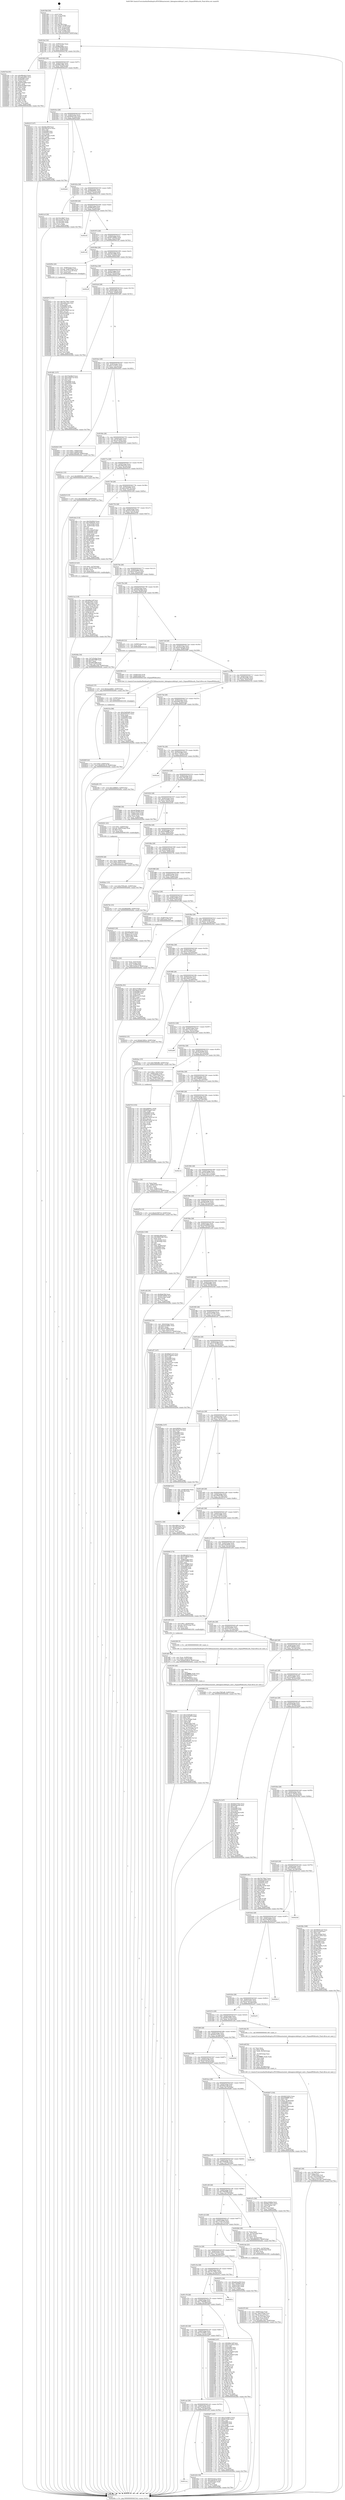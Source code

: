 digraph "0x4015b0" {
  label = "0x4015b0 (/mnt/c/Users/mathe/Desktop/tcc/POCII/binaries/extr_labenginecodebspcl_cmd.c_ExpandWildcards_Final-ollvm.out::main(0))"
  labelloc = "t"
  node[shape=record]

  Entry [label="",width=0.3,height=0.3,shape=circle,fillcolor=black,style=filled]
  "0x4015e2" [label="{
     0x4015e2 [32]\l
     | [instrs]\l
     &nbsp;&nbsp;0x4015e2 \<+6\>: mov -0x90(%rbp),%eax\l
     &nbsp;&nbsp;0x4015e8 \<+2\>: mov %eax,%ecx\l
     &nbsp;&nbsp;0x4015ea \<+6\>: sub $0x86bbf0fb,%ecx\l
     &nbsp;&nbsp;0x4015f0 \<+6\>: mov %eax,-0x94(%rbp)\l
     &nbsp;&nbsp;0x4015f6 \<+6\>: mov %ecx,-0x98(%rbp)\l
     &nbsp;&nbsp;0x4015fc \<+6\>: je 00000000004027eb \<main+0x123b\>\l
  }"]
  "0x4027eb" [label="{
     0x4027eb [91]\l
     | [instrs]\l
     &nbsp;&nbsp;0x4027eb \<+5\>: mov $0x98fa461f,%eax\l
     &nbsp;&nbsp;0x4027f0 \<+5\>: mov $0x3a0cd69e,%ecx\l
     &nbsp;&nbsp;0x4027f5 \<+7\>: mov 0x405068,%edx\l
     &nbsp;&nbsp;0x4027fc \<+7\>: mov 0x405054,%esi\l
     &nbsp;&nbsp;0x402803 \<+2\>: mov %edx,%edi\l
     &nbsp;&nbsp;0x402805 \<+6\>: add $0x87f2a86d,%edi\l
     &nbsp;&nbsp;0x40280b \<+3\>: sub $0x1,%edi\l
     &nbsp;&nbsp;0x40280e \<+6\>: sub $0x87f2a86d,%edi\l
     &nbsp;&nbsp;0x402814 \<+3\>: imul %edi,%edx\l
     &nbsp;&nbsp;0x402817 \<+3\>: and $0x1,%edx\l
     &nbsp;&nbsp;0x40281a \<+3\>: cmp $0x0,%edx\l
     &nbsp;&nbsp;0x40281d \<+4\>: sete %r8b\l
     &nbsp;&nbsp;0x402821 \<+3\>: cmp $0xa,%esi\l
     &nbsp;&nbsp;0x402824 \<+4\>: setl %r9b\l
     &nbsp;&nbsp;0x402828 \<+3\>: mov %r8b,%r10b\l
     &nbsp;&nbsp;0x40282b \<+3\>: and %r9b,%r10b\l
     &nbsp;&nbsp;0x40282e \<+3\>: xor %r9b,%r8b\l
     &nbsp;&nbsp;0x402831 \<+3\>: or %r8b,%r10b\l
     &nbsp;&nbsp;0x402834 \<+4\>: test $0x1,%r10b\l
     &nbsp;&nbsp;0x402838 \<+3\>: cmovne %ecx,%eax\l
     &nbsp;&nbsp;0x40283b \<+6\>: mov %eax,-0x90(%rbp)\l
     &nbsp;&nbsp;0x402841 \<+5\>: jmp 0000000000402d4e \<main+0x179e\>\l
  }"]
  "0x401602" [label="{
     0x401602 [28]\l
     | [instrs]\l
     &nbsp;&nbsp;0x401602 \<+5\>: jmp 0000000000401607 \<main+0x57\>\l
     &nbsp;&nbsp;0x401607 \<+6\>: mov -0x94(%rbp),%eax\l
     &nbsp;&nbsp;0x40160d \<+5\>: sub $0x899ce58a,%eax\l
     &nbsp;&nbsp;0x401612 \<+6\>: mov %eax,-0x9c(%rbp)\l
     &nbsp;&nbsp;0x401618 \<+6\>: je 000000000040221f \<main+0xc6f\>\l
  }"]
  Exit [label="",width=0.3,height=0.3,shape=circle,fillcolor=black,style=filled,peripheries=2]
  "0x40221f" [label="{
     0x40221f [147]\l
     | [instrs]\l
     &nbsp;&nbsp;0x40221f \<+5\>: mov $0xb9e1ff3f,%eax\l
     &nbsp;&nbsp;0x402224 \<+5\>: mov $0x25610c7e,%ecx\l
     &nbsp;&nbsp;0x402229 \<+2\>: mov $0x1,%dl\l
     &nbsp;&nbsp;0x40222b \<+7\>: mov 0x405068,%esi\l
     &nbsp;&nbsp;0x402232 \<+7\>: mov 0x405054,%edi\l
     &nbsp;&nbsp;0x402239 \<+3\>: mov %esi,%r8d\l
     &nbsp;&nbsp;0x40223c \<+7\>: sub $0xc68728c2,%r8d\l
     &nbsp;&nbsp;0x402243 \<+4\>: sub $0x1,%r8d\l
     &nbsp;&nbsp;0x402247 \<+7\>: add $0xc68728c2,%r8d\l
     &nbsp;&nbsp;0x40224e \<+4\>: imul %r8d,%esi\l
     &nbsp;&nbsp;0x402252 \<+3\>: and $0x1,%esi\l
     &nbsp;&nbsp;0x402255 \<+3\>: cmp $0x0,%esi\l
     &nbsp;&nbsp;0x402258 \<+4\>: sete %r9b\l
     &nbsp;&nbsp;0x40225c \<+3\>: cmp $0xa,%edi\l
     &nbsp;&nbsp;0x40225f \<+4\>: setl %r10b\l
     &nbsp;&nbsp;0x402263 \<+3\>: mov %r9b,%r11b\l
     &nbsp;&nbsp;0x402266 \<+4\>: xor $0xff,%r11b\l
     &nbsp;&nbsp;0x40226a \<+3\>: mov %r10b,%bl\l
     &nbsp;&nbsp;0x40226d \<+3\>: xor $0xff,%bl\l
     &nbsp;&nbsp;0x402270 \<+3\>: xor $0x1,%dl\l
     &nbsp;&nbsp;0x402273 \<+3\>: mov %r11b,%r14b\l
     &nbsp;&nbsp;0x402276 \<+4\>: and $0xff,%r14b\l
     &nbsp;&nbsp;0x40227a \<+3\>: and %dl,%r9b\l
     &nbsp;&nbsp;0x40227d \<+3\>: mov %bl,%r15b\l
     &nbsp;&nbsp;0x402280 \<+4\>: and $0xff,%r15b\l
     &nbsp;&nbsp;0x402284 \<+3\>: and %dl,%r10b\l
     &nbsp;&nbsp;0x402287 \<+3\>: or %r9b,%r14b\l
     &nbsp;&nbsp;0x40228a \<+3\>: or %r10b,%r15b\l
     &nbsp;&nbsp;0x40228d \<+3\>: xor %r15b,%r14b\l
     &nbsp;&nbsp;0x402290 \<+3\>: or %bl,%r11b\l
     &nbsp;&nbsp;0x402293 \<+4\>: xor $0xff,%r11b\l
     &nbsp;&nbsp;0x402297 \<+3\>: or $0x1,%dl\l
     &nbsp;&nbsp;0x40229a \<+3\>: and %dl,%r11b\l
     &nbsp;&nbsp;0x40229d \<+3\>: or %r11b,%r14b\l
     &nbsp;&nbsp;0x4022a0 \<+4\>: test $0x1,%r14b\l
     &nbsp;&nbsp;0x4022a4 \<+3\>: cmovne %ecx,%eax\l
     &nbsp;&nbsp;0x4022a7 \<+6\>: mov %eax,-0x90(%rbp)\l
     &nbsp;&nbsp;0x4022ad \<+5\>: jmp 0000000000402d4e \<main+0x179e\>\l
  }"]
  "0x40161e" [label="{
     0x40161e [28]\l
     | [instrs]\l
     &nbsp;&nbsp;0x40161e \<+5\>: jmp 0000000000401623 \<main+0x73\>\l
     &nbsp;&nbsp;0x401623 \<+6\>: mov -0x94(%rbp),%eax\l
     &nbsp;&nbsp;0x401629 \<+5\>: sub $0x98261e24,%eax\l
     &nbsp;&nbsp;0x40162e \<+6\>: mov %eax,-0xa0(%rbp)\l
     &nbsp;&nbsp;0x401634 \<+6\>: je 0000000000402bd4 \<main+0x1624\>\l
  }"]
  "0x402a42" [label="{
     0x402a42 [15]\l
     | [instrs]\l
     &nbsp;&nbsp;0x402a42 \<+10\>: movl $0x4a2a8b61,-0x90(%rbp)\l
     &nbsp;&nbsp;0x402a4c \<+5\>: jmp 0000000000402d4e \<main+0x179e\>\l
  }"]
  "0x402bd4" [label="{
     0x402bd4\l
  }", style=dashed]
  "0x40163a" [label="{
     0x40163a [28]\l
     | [instrs]\l
     &nbsp;&nbsp;0x40163a \<+5\>: jmp 000000000040163f \<main+0x8f\>\l
     &nbsp;&nbsp;0x40163f \<+6\>: mov -0x94(%rbp),%eax\l
     &nbsp;&nbsp;0x401645 \<+5\>: sub $0x989f563c,%eax\l
     &nbsp;&nbsp;0x40164a \<+6\>: mov %eax,-0xa4(%rbp)\l
     &nbsp;&nbsp;0x401650 \<+6\>: je 00000000004021c0 \<main+0xc10\>\l
  }"]
  "0x402972" [label="{
     0x402972 [153]\l
     | [instrs]\l
     &nbsp;&nbsp;0x402972 \<+5\>: mov $0x761759a7,%edx\l
     &nbsp;&nbsp;0x402977 \<+5\>: mov $0xe6db1de2,%esi\l
     &nbsp;&nbsp;0x40297c \<+3\>: mov $0x1,%r8b\l
     &nbsp;&nbsp;0x40297f \<+8\>: mov 0x405068,%r9d\l
     &nbsp;&nbsp;0x402987 \<+8\>: mov 0x405054,%r10d\l
     &nbsp;&nbsp;0x40298f \<+3\>: mov %r9d,%r11d\l
     &nbsp;&nbsp;0x402992 \<+7\>: add $0xd033f920,%r11d\l
     &nbsp;&nbsp;0x402999 \<+4\>: sub $0x1,%r11d\l
     &nbsp;&nbsp;0x40299d \<+7\>: sub $0xd033f920,%r11d\l
     &nbsp;&nbsp;0x4029a4 \<+4\>: imul %r11d,%r9d\l
     &nbsp;&nbsp;0x4029a8 \<+4\>: and $0x1,%r9d\l
     &nbsp;&nbsp;0x4029ac \<+4\>: cmp $0x0,%r9d\l
     &nbsp;&nbsp;0x4029b0 \<+3\>: sete %bl\l
     &nbsp;&nbsp;0x4029b3 \<+4\>: cmp $0xa,%r10d\l
     &nbsp;&nbsp;0x4029b7 \<+4\>: setl %r14b\l
     &nbsp;&nbsp;0x4029bb \<+3\>: mov %bl,%r15b\l
     &nbsp;&nbsp;0x4029be \<+4\>: xor $0xff,%r15b\l
     &nbsp;&nbsp;0x4029c2 \<+3\>: mov %r14b,%r12b\l
     &nbsp;&nbsp;0x4029c5 \<+4\>: xor $0xff,%r12b\l
     &nbsp;&nbsp;0x4029c9 \<+4\>: xor $0x0,%r8b\l
     &nbsp;&nbsp;0x4029cd \<+3\>: mov %r15b,%r13b\l
     &nbsp;&nbsp;0x4029d0 \<+4\>: and $0x0,%r13b\l
     &nbsp;&nbsp;0x4029d4 \<+3\>: and %r8b,%bl\l
     &nbsp;&nbsp;0x4029d7 \<+3\>: mov %r12b,%al\l
     &nbsp;&nbsp;0x4029da \<+2\>: and $0x0,%al\l
     &nbsp;&nbsp;0x4029dc \<+3\>: and %r8b,%r14b\l
     &nbsp;&nbsp;0x4029df \<+3\>: or %bl,%r13b\l
     &nbsp;&nbsp;0x4029e2 \<+3\>: or %r14b,%al\l
     &nbsp;&nbsp;0x4029e5 \<+3\>: xor %al,%r13b\l
     &nbsp;&nbsp;0x4029e8 \<+3\>: or %r12b,%r15b\l
     &nbsp;&nbsp;0x4029eb \<+4\>: xor $0xff,%r15b\l
     &nbsp;&nbsp;0x4029ef \<+4\>: or $0x0,%r8b\l
     &nbsp;&nbsp;0x4029f3 \<+3\>: and %r8b,%r15b\l
     &nbsp;&nbsp;0x4029f6 \<+3\>: or %r15b,%r13b\l
     &nbsp;&nbsp;0x4029f9 \<+4\>: test $0x1,%r13b\l
     &nbsp;&nbsp;0x4029fd \<+3\>: cmovne %esi,%edx\l
     &nbsp;&nbsp;0x402a00 \<+6\>: mov %edx,-0x90(%rbp)\l
     &nbsp;&nbsp;0x402a06 \<+5\>: jmp 0000000000402d4e \<main+0x179e\>\l
  }"]
  "0x4021c0" [label="{
     0x4021c0 [30]\l
     | [instrs]\l
     &nbsp;&nbsp;0x4021c0 \<+5\>: mov $0x7b3c9607,%eax\l
     &nbsp;&nbsp;0x4021c5 \<+5\>: mov $0x721bd736,%ecx\l
     &nbsp;&nbsp;0x4021ca \<+3\>: mov -0x74(%rbp),%edx\l
     &nbsp;&nbsp;0x4021cd \<+3\>: cmp -0x70(%rbp),%edx\l
     &nbsp;&nbsp;0x4021d0 \<+3\>: cmovl %ecx,%eax\l
     &nbsp;&nbsp;0x4021d3 \<+6\>: mov %eax,-0x90(%rbp)\l
     &nbsp;&nbsp;0x4021d9 \<+5\>: jmp 0000000000402d4e \<main+0x179e\>\l
  }"]
  "0x401656" [label="{
     0x401656 [28]\l
     | [instrs]\l
     &nbsp;&nbsp;0x401656 \<+5\>: jmp 000000000040165b \<main+0xab\>\l
     &nbsp;&nbsp;0x40165b \<+6\>: mov -0x94(%rbp),%eax\l
     &nbsp;&nbsp;0x401661 \<+5\>: sub $0x98fa461f,%eax\l
     &nbsp;&nbsp;0x401666 \<+6\>: mov %eax,-0xa8(%rbp)\l
     &nbsp;&nbsp;0x40166c \<+6\>: je 0000000000402cf2 \<main+0x1742\>\l
  }"]
  "0x402743" [label="{
     0x402743 [153]\l
     | [instrs]\l
     &nbsp;&nbsp;0x402743 \<+5\>: mov $0x52f6581c,%edx\l
     &nbsp;&nbsp;0x402748 \<+5\>: mov $0xf03feaa8,%esi\l
     &nbsp;&nbsp;0x40274d \<+3\>: mov $0x1,%r8b\l
     &nbsp;&nbsp;0x402750 \<+8\>: mov 0x405068,%r9d\l
     &nbsp;&nbsp;0x402758 \<+8\>: mov 0x405054,%r10d\l
     &nbsp;&nbsp;0x402760 \<+3\>: mov %r9d,%r11d\l
     &nbsp;&nbsp;0x402763 \<+7\>: sub $0xb9f75054,%r11d\l
     &nbsp;&nbsp;0x40276a \<+4\>: sub $0x1,%r11d\l
     &nbsp;&nbsp;0x40276e \<+7\>: add $0xb9f75054,%r11d\l
     &nbsp;&nbsp;0x402775 \<+4\>: imul %r11d,%r9d\l
     &nbsp;&nbsp;0x402779 \<+4\>: and $0x1,%r9d\l
     &nbsp;&nbsp;0x40277d \<+4\>: cmp $0x0,%r9d\l
     &nbsp;&nbsp;0x402781 \<+3\>: sete %bl\l
     &nbsp;&nbsp;0x402784 \<+4\>: cmp $0xa,%r10d\l
     &nbsp;&nbsp;0x402788 \<+4\>: setl %r14b\l
     &nbsp;&nbsp;0x40278c \<+3\>: mov %bl,%r15b\l
     &nbsp;&nbsp;0x40278f \<+4\>: xor $0xff,%r15b\l
     &nbsp;&nbsp;0x402793 \<+3\>: mov %r14b,%r12b\l
     &nbsp;&nbsp;0x402796 \<+4\>: xor $0xff,%r12b\l
     &nbsp;&nbsp;0x40279a \<+4\>: xor $0x0,%r8b\l
     &nbsp;&nbsp;0x40279e \<+3\>: mov %r15b,%r13b\l
     &nbsp;&nbsp;0x4027a1 \<+4\>: and $0x0,%r13b\l
     &nbsp;&nbsp;0x4027a5 \<+3\>: and %r8b,%bl\l
     &nbsp;&nbsp;0x4027a8 \<+3\>: mov %r12b,%al\l
     &nbsp;&nbsp;0x4027ab \<+2\>: and $0x0,%al\l
     &nbsp;&nbsp;0x4027ad \<+3\>: and %r8b,%r14b\l
     &nbsp;&nbsp;0x4027b0 \<+3\>: or %bl,%r13b\l
     &nbsp;&nbsp;0x4027b3 \<+3\>: or %r14b,%al\l
     &nbsp;&nbsp;0x4027b6 \<+3\>: xor %al,%r13b\l
     &nbsp;&nbsp;0x4027b9 \<+3\>: or %r12b,%r15b\l
     &nbsp;&nbsp;0x4027bc \<+4\>: xor $0xff,%r15b\l
     &nbsp;&nbsp;0x4027c0 \<+4\>: or $0x0,%r8b\l
     &nbsp;&nbsp;0x4027c4 \<+3\>: and %r8b,%r15b\l
     &nbsp;&nbsp;0x4027c7 \<+3\>: or %r15b,%r13b\l
     &nbsp;&nbsp;0x4027ca \<+4\>: test $0x1,%r13b\l
     &nbsp;&nbsp;0x4027ce \<+3\>: cmovne %esi,%edx\l
     &nbsp;&nbsp;0x4027d1 \<+6\>: mov %edx,-0x90(%rbp)\l
     &nbsp;&nbsp;0x4027d7 \<+5\>: jmp 0000000000402d4e \<main+0x179e\>\l
  }"]
  "0x402cf2" [label="{
     0x402cf2\l
  }", style=dashed]
  "0x401672" [label="{
     0x401672 [28]\l
     | [instrs]\l
     &nbsp;&nbsp;0x401672 \<+5\>: jmp 0000000000401677 \<main+0xc7\>\l
     &nbsp;&nbsp;0x401677 \<+6\>: mov -0x94(%rbp),%eax\l
     &nbsp;&nbsp;0x40167d \<+5\>: sub $0x997288d0,%eax\l
     &nbsp;&nbsp;0x401682 \<+6\>: mov %eax,-0xac(%rbp)\l
     &nbsp;&nbsp;0x401688 \<+6\>: je 0000000000401cf2 \<main+0x742\>\l
  }"]
  "0x40260f" [label="{
     0x40260f [22]\l
     | [instrs]\l
     &nbsp;&nbsp;0x40260f \<+7\>: movl $0x0,-0x80(%rbp)\l
     &nbsp;&nbsp;0x402616 \<+10\>: movl $0xf0c04c1b,-0x90(%rbp)\l
     &nbsp;&nbsp;0x402620 \<+5\>: jmp 0000000000402d4e \<main+0x179e\>\l
  }"]
  "0x401cf2" [label="{
     0x401cf2\l
  }", style=dashed]
  "0x40168e" [label="{
     0x40168e [28]\l
     | [instrs]\l
     &nbsp;&nbsp;0x40168e \<+5\>: jmp 0000000000401693 \<main+0xe3\>\l
     &nbsp;&nbsp;0x401693 \<+6\>: mov -0x94(%rbp),%eax\l
     &nbsp;&nbsp;0x401699 \<+5\>: sub $0xb3612006,%eax\l
     &nbsp;&nbsp;0x40169e \<+6\>: mov %eax,-0xb0(%rbp)\l
     &nbsp;&nbsp;0x4016a4 \<+6\>: je 000000000040295e \<main+0x13ae\>\l
  }"]
  "0x402603" [label="{
     0x402603 [12]\l
     | [instrs]\l
     &nbsp;&nbsp;0x402603 \<+4\>: mov -0x58(%rbp),%rsi\l
     &nbsp;&nbsp;0x402607 \<+3\>: mov %rsi,%rdi\l
     &nbsp;&nbsp;0x40260a \<+5\>: call 0000000000401030 \<free@plt\>\l
     | [calls]\l
     &nbsp;&nbsp;0x401030 \{1\} (unknown)\l
  }"]
  "0x40295e" [label="{
     0x40295e [20]\l
     | [instrs]\l
     &nbsp;&nbsp;0x40295e \<+4\>: mov -0x68(%rbp),%rax\l
     &nbsp;&nbsp;0x402962 \<+4\>: movslq -0x80(%rbp),%rcx\l
     &nbsp;&nbsp;0x402966 \<+4\>: mov (%rax,%rcx,8),%rax\l
     &nbsp;&nbsp;0x40296a \<+3\>: mov %rax,%rdi\l
     &nbsp;&nbsp;0x40296d \<+5\>: call 0000000000401030 \<free@plt\>\l
     | [calls]\l
     &nbsp;&nbsp;0x401030 \{1\} (unknown)\l
  }"]
  "0x4016aa" [label="{
     0x4016aa [28]\l
     | [instrs]\l
     &nbsp;&nbsp;0x4016aa \<+5\>: jmp 00000000004016af \<main+0xff\>\l
     &nbsp;&nbsp;0x4016af \<+6\>: mov -0x94(%rbp),%eax\l
     &nbsp;&nbsp;0x4016b5 \<+5\>: sub $0xb9e1ff3f,%eax\l
     &nbsp;&nbsp;0x4016ba \<+6\>: mov %eax,-0xb4(%rbp)\l
     &nbsp;&nbsp;0x4016c0 \<+6\>: je 0000000000402c2f \<main+0x167f\>\l
  }"]
  "0x4023bd" [label="{
     0x4023bd [190]\l
     | [instrs]\l
     &nbsp;&nbsp;0x4023bd \<+5\>: mov $0x23e65e80,%ecx\l
     &nbsp;&nbsp;0x4023c2 \<+5\>: mov $0x24c4b575,%edx\l
     &nbsp;&nbsp;0x4023c7 \<+3\>: mov $0x1,%sil\l
     &nbsp;&nbsp;0x4023ca \<+6\>: mov -0x19c(%rbp),%edi\l
     &nbsp;&nbsp;0x4023d0 \<+3\>: imul %eax,%edi\l
     &nbsp;&nbsp;0x4023d3 \<+3\>: mov %dil,%r8b\l
     &nbsp;&nbsp;0x4023d6 \<+4\>: mov -0x68(%rbp),%r9\l
     &nbsp;&nbsp;0x4023da \<+4\>: movslq -0x6c(%rbp),%r10\l
     &nbsp;&nbsp;0x4023de \<+4\>: mov (%r9,%r10,8),%r9\l
     &nbsp;&nbsp;0x4023e2 \<+4\>: movslq -0x74(%rbp),%r10\l
     &nbsp;&nbsp;0x4023e6 \<+4\>: mov (%r9,%r10,8),%r9\l
     &nbsp;&nbsp;0x4023ea \<+4\>: movslq -0x7c(%rbp),%r10\l
     &nbsp;&nbsp;0x4023ee \<+4\>: mov %r8b,(%r9,%r10,1)\l
     &nbsp;&nbsp;0x4023f2 \<+7\>: mov 0x405068,%eax\l
     &nbsp;&nbsp;0x4023f9 \<+7\>: mov 0x405054,%edi\l
     &nbsp;&nbsp;0x402400 \<+3\>: mov %eax,%r11d\l
     &nbsp;&nbsp;0x402403 \<+7\>: add $0xa8f22f01,%r11d\l
     &nbsp;&nbsp;0x40240a \<+4\>: sub $0x1,%r11d\l
     &nbsp;&nbsp;0x40240e \<+7\>: sub $0xa8f22f01,%r11d\l
     &nbsp;&nbsp;0x402415 \<+4\>: imul %r11d,%eax\l
     &nbsp;&nbsp;0x402419 \<+3\>: and $0x1,%eax\l
     &nbsp;&nbsp;0x40241c \<+3\>: cmp $0x0,%eax\l
     &nbsp;&nbsp;0x40241f \<+4\>: sete %r8b\l
     &nbsp;&nbsp;0x402423 \<+3\>: cmp $0xa,%edi\l
     &nbsp;&nbsp;0x402426 \<+3\>: setl %bl\l
     &nbsp;&nbsp;0x402429 \<+3\>: mov %r8b,%r14b\l
     &nbsp;&nbsp;0x40242c \<+4\>: xor $0xff,%r14b\l
     &nbsp;&nbsp;0x402430 \<+3\>: mov %bl,%r15b\l
     &nbsp;&nbsp;0x402433 \<+4\>: xor $0xff,%r15b\l
     &nbsp;&nbsp;0x402437 \<+4\>: xor $0x1,%sil\l
     &nbsp;&nbsp;0x40243b \<+3\>: mov %r14b,%r12b\l
     &nbsp;&nbsp;0x40243e \<+4\>: and $0xff,%r12b\l
     &nbsp;&nbsp;0x402442 \<+3\>: and %sil,%r8b\l
     &nbsp;&nbsp;0x402445 \<+3\>: mov %r15b,%r13b\l
     &nbsp;&nbsp;0x402448 \<+4\>: and $0xff,%r13b\l
     &nbsp;&nbsp;0x40244c \<+3\>: and %sil,%bl\l
     &nbsp;&nbsp;0x40244f \<+3\>: or %r8b,%r12b\l
     &nbsp;&nbsp;0x402452 \<+3\>: or %bl,%r13b\l
     &nbsp;&nbsp;0x402455 \<+3\>: xor %r13b,%r12b\l
     &nbsp;&nbsp;0x402458 \<+3\>: or %r15b,%r14b\l
     &nbsp;&nbsp;0x40245b \<+4\>: xor $0xff,%r14b\l
     &nbsp;&nbsp;0x40245f \<+4\>: or $0x1,%sil\l
     &nbsp;&nbsp;0x402463 \<+3\>: and %sil,%r14b\l
     &nbsp;&nbsp;0x402466 \<+3\>: or %r14b,%r12b\l
     &nbsp;&nbsp;0x402469 \<+4\>: test $0x1,%r12b\l
     &nbsp;&nbsp;0x40246d \<+3\>: cmovne %edx,%ecx\l
     &nbsp;&nbsp;0x402470 \<+6\>: mov %ecx,-0x90(%rbp)\l
     &nbsp;&nbsp;0x402476 \<+5\>: jmp 0000000000402d4e \<main+0x179e\>\l
  }"]
  "0x402c2f" [label="{
     0x402c2f\l
  }", style=dashed]
  "0x4016c6" [label="{
     0x4016c6 [28]\l
     | [instrs]\l
     &nbsp;&nbsp;0x4016c6 \<+5\>: jmp 00000000004016cb \<main+0x11b\>\l
     &nbsp;&nbsp;0x4016cb \<+6\>: mov -0x94(%rbp),%eax\l
     &nbsp;&nbsp;0x4016d1 \<+5\>: sub $0xbd14fb3e,%eax\l
     &nbsp;&nbsp;0x4016d6 \<+6\>: mov %eax,-0xb8(%rbp)\l
     &nbsp;&nbsp;0x4016dc \<+6\>: je 0000000000401d81 \<main+0x7d1\>\l
  }"]
  "0x402395" [label="{
     0x402395 [40]\l
     | [instrs]\l
     &nbsp;&nbsp;0x402395 \<+5\>: mov $0x2,%ecx\l
     &nbsp;&nbsp;0x40239a \<+1\>: cltd\l
     &nbsp;&nbsp;0x40239b \<+2\>: idiv %ecx\l
     &nbsp;&nbsp;0x40239d \<+6\>: imul $0xfffffffe,%edx,%ecx\l
     &nbsp;&nbsp;0x4023a3 \<+6\>: sub $0x9fb64d32,%ecx\l
     &nbsp;&nbsp;0x4023a9 \<+3\>: add $0x1,%ecx\l
     &nbsp;&nbsp;0x4023ac \<+6\>: add $0x9fb64d32,%ecx\l
     &nbsp;&nbsp;0x4023b2 \<+6\>: mov %ecx,-0x19c(%rbp)\l
     &nbsp;&nbsp;0x4023b8 \<+5\>: call 0000000000401160 \<next_i\>\l
     | [calls]\l
     &nbsp;&nbsp;0x401160 \{1\} (/mnt/c/Users/mathe/Desktop/tcc/POCII/binaries/extr_labenginecodebspcl_cmd.c_ExpandWildcards_Final-ollvm.out::next_i)\l
  }"]
  "0x401d81" [label="{
     0x401d81 [137]\l
     | [instrs]\l
     &nbsp;&nbsp;0x401d81 \<+5\>: mov $0x53b2f8c9,%eax\l
     &nbsp;&nbsp;0x401d86 \<+5\>: mov $0xce50d71b,%ecx\l
     &nbsp;&nbsp;0x401d8b \<+2\>: mov $0x1,%dl\l
     &nbsp;&nbsp;0x401d8d \<+2\>: xor %esi,%esi\l
     &nbsp;&nbsp;0x401d8f \<+7\>: mov 0x405068,%edi\l
     &nbsp;&nbsp;0x401d96 \<+8\>: mov 0x405054,%r8d\l
     &nbsp;&nbsp;0x401d9e \<+3\>: sub $0x1,%esi\l
     &nbsp;&nbsp;0x401da1 \<+3\>: mov %edi,%r9d\l
     &nbsp;&nbsp;0x401da4 \<+3\>: add %esi,%r9d\l
     &nbsp;&nbsp;0x401da7 \<+4\>: imul %r9d,%edi\l
     &nbsp;&nbsp;0x401dab \<+3\>: and $0x1,%edi\l
     &nbsp;&nbsp;0x401dae \<+3\>: cmp $0x0,%edi\l
     &nbsp;&nbsp;0x401db1 \<+4\>: sete %r10b\l
     &nbsp;&nbsp;0x401db5 \<+4\>: cmp $0xa,%r8d\l
     &nbsp;&nbsp;0x401db9 \<+4\>: setl %r11b\l
     &nbsp;&nbsp;0x401dbd \<+3\>: mov %r10b,%bl\l
     &nbsp;&nbsp;0x401dc0 \<+3\>: xor $0xff,%bl\l
     &nbsp;&nbsp;0x401dc3 \<+3\>: mov %r11b,%r14b\l
     &nbsp;&nbsp;0x401dc6 \<+4\>: xor $0xff,%r14b\l
     &nbsp;&nbsp;0x401dca \<+3\>: xor $0x0,%dl\l
     &nbsp;&nbsp;0x401dcd \<+3\>: mov %bl,%r15b\l
     &nbsp;&nbsp;0x401dd0 \<+4\>: and $0x0,%r15b\l
     &nbsp;&nbsp;0x401dd4 \<+3\>: and %dl,%r10b\l
     &nbsp;&nbsp;0x401dd7 \<+3\>: mov %r14b,%r12b\l
     &nbsp;&nbsp;0x401dda \<+4\>: and $0x0,%r12b\l
     &nbsp;&nbsp;0x401dde \<+3\>: and %dl,%r11b\l
     &nbsp;&nbsp;0x401de1 \<+3\>: or %r10b,%r15b\l
     &nbsp;&nbsp;0x401de4 \<+3\>: or %r11b,%r12b\l
     &nbsp;&nbsp;0x401de7 \<+3\>: xor %r12b,%r15b\l
     &nbsp;&nbsp;0x401dea \<+3\>: or %r14b,%bl\l
     &nbsp;&nbsp;0x401ded \<+3\>: xor $0xff,%bl\l
     &nbsp;&nbsp;0x401df0 \<+3\>: or $0x0,%dl\l
     &nbsp;&nbsp;0x401df3 \<+2\>: and %dl,%bl\l
     &nbsp;&nbsp;0x401df5 \<+3\>: or %bl,%r15b\l
     &nbsp;&nbsp;0x401df8 \<+4\>: test $0x1,%r15b\l
     &nbsp;&nbsp;0x401dfc \<+3\>: cmovne %ecx,%eax\l
     &nbsp;&nbsp;0x401dff \<+6\>: mov %eax,-0x90(%rbp)\l
     &nbsp;&nbsp;0x401e05 \<+5\>: jmp 0000000000402d4e \<main+0x179e\>\l
  }"]
  "0x4016e2" [label="{
     0x4016e2 [28]\l
     | [instrs]\l
     &nbsp;&nbsp;0x4016e2 \<+5\>: jmp 00000000004016e7 \<main+0x137\>\l
     &nbsp;&nbsp;0x4016e7 \<+6\>: mov -0x94(%rbp),%eax\l
     &nbsp;&nbsp;0x4016ed \<+5\>: sub $0xc1e7051a,%eax\l
     &nbsp;&nbsp;0x4016f2 \<+6\>: mov %eax,-0xbc(%rbp)\l
     &nbsp;&nbsp;0x4016f8 \<+6\>: je 0000000000402643 \<main+0x1093\>\l
  }"]
  "0x4021f5" [label="{
     0x4021f5 [42]\l
     | [instrs]\l
     &nbsp;&nbsp;0x4021f5 \<+4\>: mov -0x68(%rbp),%rdi\l
     &nbsp;&nbsp;0x4021f9 \<+4\>: movslq -0x6c(%rbp),%rcx\l
     &nbsp;&nbsp;0x4021fd \<+4\>: mov (%rdi,%rcx,8),%rcx\l
     &nbsp;&nbsp;0x402201 \<+4\>: movslq -0x74(%rbp),%rdi\l
     &nbsp;&nbsp;0x402205 \<+4\>: mov %rax,(%rcx,%rdi,8)\l
     &nbsp;&nbsp;0x402209 \<+7\>: movl $0x0,-0x7c(%rbp)\l
     &nbsp;&nbsp;0x402210 \<+10\>: movl $0x899ce58a,-0x90(%rbp)\l
     &nbsp;&nbsp;0x40221a \<+5\>: jmp 0000000000402d4e \<main+0x179e\>\l
  }"]
  "0x402643" [label="{
     0x402643 [35]\l
     | [instrs]\l
     &nbsp;&nbsp;0x402643 \<+10\>: movl $0x1,-0x84(%rbp)\l
     &nbsp;&nbsp;0x40264d \<+10\>: movl $0x0,-0x88(%rbp)\l
     &nbsp;&nbsp;0x402657 \<+10\>: movl $0xe7683af6,-0x90(%rbp)\l
     &nbsp;&nbsp;0x402661 \<+5\>: jmp 0000000000402d4e \<main+0x179e\>\l
  }"]
  "0x4016fe" [label="{
     0x4016fe [28]\l
     | [instrs]\l
     &nbsp;&nbsp;0x4016fe \<+5\>: jmp 0000000000401703 \<main+0x153\>\l
     &nbsp;&nbsp;0x401703 \<+6\>: mov -0x94(%rbp),%eax\l
     &nbsp;&nbsp;0x401709 \<+5\>: sub $0xc8c30fac,%eax\l
     &nbsp;&nbsp;0x40170e \<+6\>: mov %eax,-0xc0(%rbp)\l
     &nbsp;&nbsp;0x401714 \<+6\>: je 00000000004021b1 \<main+0xc01\>\l
  }"]
  "0x40213a" [label="{
     0x40213a [119]\l
     | [instrs]\l
     &nbsp;&nbsp;0x40213a \<+5\>: mov $0x6dbe1eff,%ecx\l
     &nbsp;&nbsp;0x40213f \<+5\>: mov $0xc8c30fac,%edx\l
     &nbsp;&nbsp;0x402144 \<+4\>: mov -0x68(%rbp),%rdi\l
     &nbsp;&nbsp;0x402148 \<+4\>: movslq -0x6c(%rbp),%rsi\l
     &nbsp;&nbsp;0x40214c \<+4\>: mov %rax,(%rdi,%rsi,8)\l
     &nbsp;&nbsp;0x402150 \<+7\>: movl $0x0,-0x74(%rbp)\l
     &nbsp;&nbsp;0x402157 \<+8\>: mov 0x405068,%r8d\l
     &nbsp;&nbsp;0x40215f \<+8\>: mov 0x405054,%r9d\l
     &nbsp;&nbsp;0x402167 \<+3\>: mov %r8d,%r10d\l
     &nbsp;&nbsp;0x40216a \<+7\>: sub $0x37b6b3e,%r10d\l
     &nbsp;&nbsp;0x402171 \<+4\>: sub $0x1,%r10d\l
     &nbsp;&nbsp;0x402175 \<+7\>: add $0x37b6b3e,%r10d\l
     &nbsp;&nbsp;0x40217c \<+4\>: imul %r10d,%r8d\l
     &nbsp;&nbsp;0x402180 \<+4\>: and $0x1,%r8d\l
     &nbsp;&nbsp;0x402184 \<+4\>: cmp $0x0,%r8d\l
     &nbsp;&nbsp;0x402188 \<+4\>: sete %r11b\l
     &nbsp;&nbsp;0x40218c \<+4\>: cmp $0xa,%r9d\l
     &nbsp;&nbsp;0x402190 \<+3\>: setl %bl\l
     &nbsp;&nbsp;0x402193 \<+3\>: mov %r11b,%r14b\l
     &nbsp;&nbsp;0x402196 \<+3\>: and %bl,%r14b\l
     &nbsp;&nbsp;0x402199 \<+3\>: xor %bl,%r11b\l
     &nbsp;&nbsp;0x40219c \<+3\>: or %r11b,%r14b\l
     &nbsp;&nbsp;0x40219f \<+4\>: test $0x1,%r14b\l
     &nbsp;&nbsp;0x4021a3 \<+3\>: cmovne %edx,%ecx\l
     &nbsp;&nbsp;0x4021a6 \<+6\>: mov %ecx,-0x90(%rbp)\l
     &nbsp;&nbsp;0x4021ac \<+5\>: jmp 0000000000402d4e \<main+0x179e\>\l
  }"]
  "0x4021b1" [label="{
     0x4021b1 [15]\l
     | [instrs]\l
     &nbsp;&nbsp;0x4021b1 \<+10\>: movl $0x989f563c,-0x90(%rbp)\l
     &nbsp;&nbsp;0x4021bb \<+5\>: jmp 0000000000402d4e \<main+0x179e\>\l
  }"]
  "0x40171a" [label="{
     0x40171a [28]\l
     | [instrs]\l
     &nbsp;&nbsp;0x40171a \<+5\>: jmp 000000000040171f \<main+0x16f\>\l
     &nbsp;&nbsp;0x40171f \<+6\>: mov -0x94(%rbp),%eax\l
     &nbsp;&nbsp;0x401725 \<+5\>: sub $0xc98a41f4,%eax\l
     &nbsp;&nbsp;0x40172a \<+6\>: mov %eax,-0xc4(%rbp)\l
     &nbsp;&nbsp;0x401730 \<+6\>: je 00000000004025c5 \<main+0x1015\>\l
  }"]
  "0x402058" [label="{
     0x402058 [26]\l
     | [instrs]\l
     &nbsp;&nbsp;0x402058 \<+4\>: mov %rax,-0x68(%rbp)\l
     &nbsp;&nbsp;0x40205c \<+7\>: movl $0x0,-0x6c(%rbp)\l
     &nbsp;&nbsp;0x402063 \<+10\>: movl $0x7341f131,-0x90(%rbp)\l
     &nbsp;&nbsp;0x40206d \<+5\>: jmp 0000000000402d4e \<main+0x179e\>\l
  }"]
  "0x4025c5" [label="{
     0x4025c5 [15]\l
     | [instrs]\l
     &nbsp;&nbsp;0x4025c5 \<+10\>: movl $0x2b8b6dfa,-0x90(%rbp)\l
     &nbsp;&nbsp;0x4025cf \<+5\>: jmp 0000000000402d4e \<main+0x179e\>\l
  }"]
  "0x401736" [label="{
     0x401736 [28]\l
     | [instrs]\l
     &nbsp;&nbsp;0x401736 \<+5\>: jmp 000000000040173b \<main+0x18b\>\l
     &nbsp;&nbsp;0x40173b \<+6\>: mov -0x94(%rbp),%eax\l
     &nbsp;&nbsp;0x401741 \<+5\>: sub $0xce50d71b,%eax\l
     &nbsp;&nbsp;0x401746 \<+6\>: mov %eax,-0xc8(%rbp)\l
     &nbsp;&nbsp;0x40174c \<+6\>: je 0000000000401e0a \<main+0x85a\>\l
  }"]
  "0x401ed3" [label="{
     0x401ed3 [36]\l
     | [instrs]\l
     &nbsp;&nbsp;0x401ed3 \<+6\>: mov -0x198(%rbp),%ecx\l
     &nbsp;&nbsp;0x401ed9 \<+3\>: imul %eax,%ecx\l
     &nbsp;&nbsp;0x401edc \<+4\>: mov -0x58(%rbp),%r8\l
     &nbsp;&nbsp;0x401ee0 \<+4\>: movslq -0x5c(%rbp),%r9\l
     &nbsp;&nbsp;0x401ee4 \<+4\>: mov %ecx,(%r8,%r9,4)\l
     &nbsp;&nbsp;0x401ee8 \<+10\>: movl $0x2e1973d5,-0x90(%rbp)\l
     &nbsp;&nbsp;0x401ef2 \<+5\>: jmp 0000000000402d4e \<main+0x179e\>\l
  }"]
  "0x401e0a" [label="{
     0x401e0a [114]\l
     | [instrs]\l
     &nbsp;&nbsp;0x401e0a \<+5\>: mov $0x53b2f8c9,%eax\l
     &nbsp;&nbsp;0x401e0f \<+5\>: mov $0x7009da8c,%ecx\l
     &nbsp;&nbsp;0x401e14 \<+3\>: mov -0x5c(%rbp),%edx\l
     &nbsp;&nbsp;0x401e17 \<+3\>: cmp -0x50(%rbp),%edx\l
     &nbsp;&nbsp;0x401e1a \<+4\>: setl %sil\l
     &nbsp;&nbsp;0x401e1e \<+4\>: and $0x1,%sil\l
     &nbsp;&nbsp;0x401e22 \<+4\>: mov %sil,-0x2a(%rbp)\l
     &nbsp;&nbsp;0x401e26 \<+7\>: mov 0x405068,%edx\l
     &nbsp;&nbsp;0x401e2d \<+7\>: mov 0x405054,%edi\l
     &nbsp;&nbsp;0x401e34 \<+3\>: mov %edx,%r8d\l
     &nbsp;&nbsp;0x401e37 \<+7\>: sub $0x4af938e1,%r8d\l
     &nbsp;&nbsp;0x401e3e \<+4\>: sub $0x1,%r8d\l
     &nbsp;&nbsp;0x401e42 \<+7\>: add $0x4af938e1,%r8d\l
     &nbsp;&nbsp;0x401e49 \<+4\>: imul %r8d,%edx\l
     &nbsp;&nbsp;0x401e4d \<+3\>: and $0x1,%edx\l
     &nbsp;&nbsp;0x401e50 \<+3\>: cmp $0x0,%edx\l
     &nbsp;&nbsp;0x401e53 \<+4\>: sete %sil\l
     &nbsp;&nbsp;0x401e57 \<+3\>: cmp $0xa,%edi\l
     &nbsp;&nbsp;0x401e5a \<+4\>: setl %r9b\l
     &nbsp;&nbsp;0x401e5e \<+3\>: mov %sil,%r10b\l
     &nbsp;&nbsp;0x401e61 \<+3\>: and %r9b,%r10b\l
     &nbsp;&nbsp;0x401e64 \<+3\>: xor %r9b,%sil\l
     &nbsp;&nbsp;0x401e67 \<+3\>: or %sil,%r10b\l
     &nbsp;&nbsp;0x401e6a \<+4\>: test $0x1,%r10b\l
     &nbsp;&nbsp;0x401e6e \<+3\>: cmovne %ecx,%eax\l
     &nbsp;&nbsp;0x401e71 \<+6\>: mov %eax,-0x90(%rbp)\l
     &nbsp;&nbsp;0x401e77 \<+5\>: jmp 0000000000402d4e \<main+0x179e\>\l
  }"]
  "0x401752" [label="{
     0x401752 [28]\l
     | [instrs]\l
     &nbsp;&nbsp;0x401752 \<+5\>: jmp 0000000000401757 \<main+0x1a7\>\l
     &nbsp;&nbsp;0x401757 \<+6\>: mov -0x94(%rbp),%eax\l
     &nbsp;&nbsp;0x40175d \<+5\>: sub $0xd101a61b,%eax\l
     &nbsp;&nbsp;0x401762 \<+6\>: mov %eax,-0xcc(%rbp)\l
     &nbsp;&nbsp;0x401768 \<+6\>: je 0000000000402123 \<main+0xb73\>\l
  }"]
  "0x401e9f" [label="{
     0x401e9f [52]\l
     | [instrs]\l
     &nbsp;&nbsp;0x401e9f \<+2\>: xor %ecx,%ecx\l
     &nbsp;&nbsp;0x401ea1 \<+5\>: mov $0x2,%edx\l
     &nbsp;&nbsp;0x401ea6 \<+6\>: mov %edx,-0x194(%rbp)\l
     &nbsp;&nbsp;0x401eac \<+1\>: cltd\l
     &nbsp;&nbsp;0x401ead \<+6\>: mov -0x194(%rbp),%esi\l
     &nbsp;&nbsp;0x401eb3 \<+2\>: idiv %esi\l
     &nbsp;&nbsp;0x401eb5 \<+6\>: imul $0xfffffffe,%edx,%edx\l
     &nbsp;&nbsp;0x401ebb \<+2\>: mov %ecx,%edi\l
     &nbsp;&nbsp;0x401ebd \<+2\>: sub %edx,%edi\l
     &nbsp;&nbsp;0x401ebf \<+2\>: mov %ecx,%edx\l
     &nbsp;&nbsp;0x401ec1 \<+3\>: sub $0x1,%edx\l
     &nbsp;&nbsp;0x401ec4 \<+2\>: add %edx,%edi\l
     &nbsp;&nbsp;0x401ec6 \<+2\>: sub %edi,%ecx\l
     &nbsp;&nbsp;0x401ec8 \<+6\>: mov %ecx,-0x198(%rbp)\l
     &nbsp;&nbsp;0x401ece \<+5\>: call 0000000000401160 \<next_i\>\l
     | [calls]\l
     &nbsp;&nbsp;0x401160 \{1\} (/mnt/c/Users/mathe/Desktop/tcc/POCII/binaries/extr_labenginecodebspcl_cmd.c_ExpandWildcards_Final-ollvm.out::next_i)\l
  }"]
  "0x402123" [label="{
     0x402123 [23]\l
     | [instrs]\l
     &nbsp;&nbsp;0x402123 \<+7\>: movl $0x1,-0x70(%rbp)\l
     &nbsp;&nbsp;0x40212a \<+4\>: movslq -0x70(%rbp),%rax\l
     &nbsp;&nbsp;0x40212e \<+4\>: shl $0x3,%rax\l
     &nbsp;&nbsp;0x402132 \<+3\>: mov %rax,%rdi\l
     &nbsp;&nbsp;0x402135 \<+5\>: call 0000000000401050 \<malloc@plt\>\l
     | [calls]\l
     &nbsp;&nbsp;0x401050 \{1\} (unknown)\l
  }"]
  "0x40176e" [label="{
     0x40176e [28]\l
     | [instrs]\l
     &nbsp;&nbsp;0x40176e \<+5\>: jmp 0000000000401773 \<main+0x1c3\>\l
     &nbsp;&nbsp;0x401773 \<+6\>: mov -0x94(%rbp),%eax\l
     &nbsp;&nbsp;0x401779 \<+5\>: sub $0xd1059710,%eax\l
     &nbsp;&nbsp;0x40177e \<+6\>: mov %eax,-0xd0(%rbp)\l
     &nbsp;&nbsp;0x401784 \<+6\>: je 000000000040248a \<main+0xeda\>\l
  }"]
  "0x401d67" [label="{
     0x401d67 [26]\l
     | [instrs]\l
     &nbsp;&nbsp;0x401d67 \<+4\>: mov %rax,-0x58(%rbp)\l
     &nbsp;&nbsp;0x401d6b \<+7\>: movl $0x0,-0x5c(%rbp)\l
     &nbsp;&nbsp;0x401d72 \<+10\>: movl $0xbd14fb3e,-0x90(%rbp)\l
     &nbsp;&nbsp;0x401d7c \<+5\>: jmp 0000000000402d4e \<main+0x179e\>\l
  }"]
  "0x40248a" [label="{
     0x40248a [34]\l
     | [instrs]\l
     &nbsp;&nbsp;0x40248a \<+3\>: mov -0x7c(%rbp),%eax\l
     &nbsp;&nbsp;0x40248d \<+5\>: add $0xdd818bff,%eax\l
     &nbsp;&nbsp;0x402492 \<+3\>: add $0x1,%eax\l
     &nbsp;&nbsp;0x402495 \<+5\>: sub $0xdd818bff,%eax\l
     &nbsp;&nbsp;0x40249a \<+3\>: mov %eax,-0x7c(%rbp)\l
     &nbsp;&nbsp;0x40249d \<+10\>: movl $0x899ce58a,-0x90(%rbp)\l
     &nbsp;&nbsp;0x4024a7 \<+5\>: jmp 0000000000402d4e \<main+0x179e\>\l
  }"]
  "0x40178a" [label="{
     0x40178a [28]\l
     | [instrs]\l
     &nbsp;&nbsp;0x40178a \<+5\>: jmp 000000000040178f \<main+0x1df\>\l
     &nbsp;&nbsp;0x40178f \<+6\>: mov -0x94(%rbp),%eax\l
     &nbsp;&nbsp;0x401795 \<+5\>: sub $0xde8ac9e6,%eax\l
     &nbsp;&nbsp;0x40179a \<+6\>: mov %eax,-0xd4(%rbp)\l
     &nbsp;&nbsp;0x4017a0 \<+6\>: je 0000000000402a36 \<main+0x1486\>\l
  }"]
  "0x401cca" [label="{
     0x401cca\l
  }", style=dashed]
  "0x402a36" [label="{
     0x402a36 [12]\l
     | [instrs]\l
     &nbsp;&nbsp;0x402a36 \<+4\>: mov -0x68(%rbp),%rax\l
     &nbsp;&nbsp;0x402a3a \<+3\>: mov %rax,%rdi\l
     &nbsp;&nbsp;0x402a3d \<+5\>: call 0000000000401030 \<free@plt\>\l
     | [calls]\l
     &nbsp;&nbsp;0x401030 \{1\} (unknown)\l
  }"]
  "0x4017a6" [label="{
     0x4017a6 [28]\l
     | [instrs]\l
     &nbsp;&nbsp;0x4017a6 \<+5\>: jmp 00000000004017ab \<main+0x1fb\>\l
     &nbsp;&nbsp;0x4017ab \<+6\>: mov -0x94(%rbp),%eax\l
     &nbsp;&nbsp;0x4017b1 \<+5\>: sub $0xe03aea56,%eax\l
     &nbsp;&nbsp;0x4017b6 \<+6\>: mov %eax,-0xd8(%rbp)\l
     &nbsp;&nbsp;0x4017bc \<+6\>: je 00000000004025f6 \<main+0x1046\>\l
  }"]
  "0x401d32" [label="{
     0x401d32 [30]\l
     | [instrs]\l
     &nbsp;&nbsp;0x401d32 \<+5\>: mov $0x5e3a3e1a,%eax\l
     &nbsp;&nbsp;0x401d37 \<+5\>: mov $0x3a8c6035,%ecx\l
     &nbsp;&nbsp;0x401d3c \<+3\>: mov -0x30(%rbp),%edx\l
     &nbsp;&nbsp;0x401d3f \<+3\>: cmp $0x0,%edx\l
     &nbsp;&nbsp;0x401d42 \<+3\>: cmove %ecx,%eax\l
     &nbsp;&nbsp;0x401d45 \<+6\>: mov %eax,-0x90(%rbp)\l
     &nbsp;&nbsp;0x401d4b \<+5\>: jmp 0000000000402d4e \<main+0x179e\>\l
  }"]
  "0x4025f6" [label="{
     0x4025f6 [13]\l
     | [instrs]\l
     &nbsp;&nbsp;0x4025f6 \<+4\>: mov -0x58(%rbp),%rdi\l
     &nbsp;&nbsp;0x4025fa \<+4\>: mov -0x68(%rbp),%rsi\l
     &nbsp;&nbsp;0x4025fe \<+5\>: call 00000000004015a0 \<ExpandWildcards\>\l
     | [calls]\l
     &nbsp;&nbsp;0x4015a0 \{1\} (/mnt/c/Users/mathe/Desktop/tcc/POCII/binaries/extr_labenginecodebspcl_cmd.c_ExpandWildcards_Final-ollvm.out::ExpandWildcards)\l
  }"]
  "0x4017c2" [label="{
     0x4017c2 [28]\l
     | [instrs]\l
     &nbsp;&nbsp;0x4017c2 \<+5\>: jmp 00000000004017c7 \<main+0x217\>\l
     &nbsp;&nbsp;0x4017c7 \<+6\>: mov -0x94(%rbp),%eax\l
     &nbsp;&nbsp;0x4017cd \<+5\>: sub $0xe5b2e06a,%eax\l
     &nbsp;&nbsp;0x4017d2 \<+6\>: mov %eax,-0xdc(%rbp)\l
     &nbsp;&nbsp;0x4017d8 \<+6\>: je 000000000040233a \<main+0xd8a\>\l
  }"]
  "0x401cae" [label="{
     0x401cae [28]\l
     | [instrs]\l
     &nbsp;&nbsp;0x401cae \<+5\>: jmp 0000000000401cb3 \<main+0x703\>\l
     &nbsp;&nbsp;0x401cb3 \<+6\>: mov -0x94(%rbp),%eax\l
     &nbsp;&nbsp;0x401cb9 \<+5\>: sub $0x7ea3fa1d,%eax\l
     &nbsp;&nbsp;0x401cbe \<+6\>: mov %eax,-0x190(%rbp)\l
     &nbsp;&nbsp;0x401cc4 \<+6\>: je 0000000000401d32 \<main+0x782\>\l
  }"]
  "0x40233a" [label="{
     0x40233a [86]\l
     | [instrs]\l
     &nbsp;&nbsp;0x40233a \<+5\>: mov $0x23e65e80,%eax\l
     &nbsp;&nbsp;0x40233f \<+5\>: mov $0x45391912,%ecx\l
     &nbsp;&nbsp;0x402344 \<+2\>: xor %edx,%edx\l
     &nbsp;&nbsp;0x402346 \<+7\>: mov 0x405068,%esi\l
     &nbsp;&nbsp;0x40234d \<+7\>: mov 0x405054,%edi\l
     &nbsp;&nbsp;0x402354 \<+3\>: sub $0x1,%edx\l
     &nbsp;&nbsp;0x402357 \<+3\>: mov %esi,%r8d\l
     &nbsp;&nbsp;0x40235a \<+3\>: add %edx,%r8d\l
     &nbsp;&nbsp;0x40235d \<+4\>: imul %r8d,%esi\l
     &nbsp;&nbsp;0x402361 \<+3\>: and $0x1,%esi\l
     &nbsp;&nbsp;0x402364 \<+3\>: cmp $0x0,%esi\l
     &nbsp;&nbsp;0x402367 \<+4\>: sete %r9b\l
     &nbsp;&nbsp;0x40236b \<+3\>: cmp $0xa,%edi\l
     &nbsp;&nbsp;0x40236e \<+4\>: setl %r10b\l
     &nbsp;&nbsp;0x402372 \<+3\>: mov %r9b,%r11b\l
     &nbsp;&nbsp;0x402375 \<+3\>: and %r10b,%r11b\l
     &nbsp;&nbsp;0x402378 \<+3\>: xor %r10b,%r9b\l
     &nbsp;&nbsp;0x40237b \<+3\>: or %r9b,%r11b\l
     &nbsp;&nbsp;0x40237e \<+4\>: test $0x1,%r11b\l
     &nbsp;&nbsp;0x402382 \<+3\>: cmovne %ecx,%eax\l
     &nbsp;&nbsp;0x402385 \<+6\>: mov %eax,-0x90(%rbp)\l
     &nbsp;&nbsp;0x40238b \<+5\>: jmp 0000000000402d4e \<main+0x179e\>\l
  }"]
  "0x4017de" [label="{
     0x4017de [28]\l
     | [instrs]\l
     &nbsp;&nbsp;0x4017de \<+5\>: jmp 00000000004017e3 \<main+0x233\>\l
     &nbsp;&nbsp;0x4017e3 \<+6\>: mov -0x94(%rbp),%eax\l
     &nbsp;&nbsp;0x4017e9 \<+5\>: sub $0xe6db1de2,%eax\l
     &nbsp;&nbsp;0x4017ee \<+6\>: mov %eax,-0xe0(%rbp)\l
     &nbsp;&nbsp;0x4017f4 \<+6\>: je 0000000000402a0b \<main+0x145b\>\l
  }"]
  "0x4024d7" [label="{
     0x4024d7 [147]\l
     | [instrs]\l
     &nbsp;&nbsp;0x4024d7 \<+5\>: mov $0xe753d823,%eax\l
     &nbsp;&nbsp;0x4024dc \<+5\>: mov $0x657418c,%ecx\l
     &nbsp;&nbsp;0x4024e1 \<+2\>: mov $0x1,%dl\l
     &nbsp;&nbsp;0x4024e3 \<+7\>: mov 0x405068,%esi\l
     &nbsp;&nbsp;0x4024ea \<+7\>: mov 0x405054,%edi\l
     &nbsp;&nbsp;0x4024f1 \<+3\>: mov %esi,%r8d\l
     &nbsp;&nbsp;0x4024f4 \<+7\>: add $0x43d7f9ae,%r8d\l
     &nbsp;&nbsp;0x4024fb \<+4\>: sub $0x1,%r8d\l
     &nbsp;&nbsp;0x4024ff \<+7\>: sub $0x43d7f9ae,%r8d\l
     &nbsp;&nbsp;0x402506 \<+4\>: imul %r8d,%esi\l
     &nbsp;&nbsp;0x40250a \<+3\>: and $0x1,%esi\l
     &nbsp;&nbsp;0x40250d \<+3\>: cmp $0x0,%esi\l
     &nbsp;&nbsp;0x402510 \<+4\>: sete %r9b\l
     &nbsp;&nbsp;0x402514 \<+3\>: cmp $0xa,%edi\l
     &nbsp;&nbsp;0x402517 \<+4\>: setl %r10b\l
     &nbsp;&nbsp;0x40251b \<+3\>: mov %r9b,%r11b\l
     &nbsp;&nbsp;0x40251e \<+4\>: xor $0xff,%r11b\l
     &nbsp;&nbsp;0x402522 \<+3\>: mov %r10b,%bl\l
     &nbsp;&nbsp;0x402525 \<+3\>: xor $0xff,%bl\l
     &nbsp;&nbsp;0x402528 \<+3\>: xor $0x0,%dl\l
     &nbsp;&nbsp;0x40252b \<+3\>: mov %r11b,%r14b\l
     &nbsp;&nbsp;0x40252e \<+4\>: and $0x0,%r14b\l
     &nbsp;&nbsp;0x402532 \<+3\>: and %dl,%r9b\l
     &nbsp;&nbsp;0x402535 \<+3\>: mov %bl,%r15b\l
     &nbsp;&nbsp;0x402538 \<+4\>: and $0x0,%r15b\l
     &nbsp;&nbsp;0x40253c \<+3\>: and %dl,%r10b\l
     &nbsp;&nbsp;0x40253f \<+3\>: or %r9b,%r14b\l
     &nbsp;&nbsp;0x402542 \<+3\>: or %r10b,%r15b\l
     &nbsp;&nbsp;0x402545 \<+3\>: xor %r15b,%r14b\l
     &nbsp;&nbsp;0x402548 \<+3\>: or %bl,%r11b\l
     &nbsp;&nbsp;0x40254b \<+4\>: xor $0xff,%r11b\l
     &nbsp;&nbsp;0x40254f \<+3\>: or $0x0,%dl\l
     &nbsp;&nbsp;0x402552 \<+3\>: and %dl,%r11b\l
     &nbsp;&nbsp;0x402555 \<+3\>: or %r11b,%r14b\l
     &nbsp;&nbsp;0x402558 \<+4\>: test $0x1,%r14b\l
     &nbsp;&nbsp;0x40255c \<+3\>: cmovne %ecx,%eax\l
     &nbsp;&nbsp;0x40255f \<+6\>: mov %eax,-0x90(%rbp)\l
     &nbsp;&nbsp;0x402565 \<+5\>: jmp 0000000000402d4e \<main+0x179e\>\l
  }"]
  "0x402a0b" [label="{
     0x402a0b [15]\l
     | [instrs]\l
     &nbsp;&nbsp;0x402a0b \<+10\>: movl $0x1bf6fb03,-0x90(%rbp)\l
     &nbsp;&nbsp;0x402a15 \<+5\>: jmp 0000000000402d4e \<main+0x179e\>\l
  }"]
  "0x4017fa" [label="{
     0x4017fa [28]\l
     | [instrs]\l
     &nbsp;&nbsp;0x4017fa \<+5\>: jmp 00000000004017ff \<main+0x24f\>\l
     &nbsp;&nbsp;0x4017ff \<+6\>: mov -0x94(%rbp),%eax\l
     &nbsp;&nbsp;0x401805 \<+5\>: sub $0xe753d823,%eax\l
     &nbsp;&nbsp;0x40180a \<+6\>: mov %eax,-0xe4(%rbp)\l
     &nbsp;&nbsp;0x401810 \<+6\>: je 0000000000402cae \<main+0x16fe\>\l
  }"]
  "0x401c92" [label="{
     0x401c92 [28]\l
     | [instrs]\l
     &nbsp;&nbsp;0x401c92 \<+5\>: jmp 0000000000401c97 \<main+0x6e7\>\l
     &nbsp;&nbsp;0x401c97 \<+6\>: mov -0x94(%rbp),%eax\l
     &nbsp;&nbsp;0x401c9d \<+5\>: sub $0x7b3c9607,%eax\l
     &nbsp;&nbsp;0x401ca2 \<+6\>: mov %eax,-0x18c(%rbp)\l
     &nbsp;&nbsp;0x401ca8 \<+6\>: je 00000000004024d7 \<main+0xf27\>\l
  }"]
  "0x402cae" [label="{
     0x402cae\l
  }", style=dashed]
  "0x401816" [label="{
     0x401816 [28]\l
     | [instrs]\l
     &nbsp;&nbsp;0x401816 \<+5\>: jmp 000000000040181b \<main+0x26b\>\l
     &nbsp;&nbsp;0x40181b \<+6\>: mov -0x94(%rbp),%eax\l
     &nbsp;&nbsp;0x401821 \<+5\>: sub $0xe7683af6,%eax\l
     &nbsp;&nbsp;0x401826 \<+6\>: mov %eax,-0xe8(%rbp)\l
     &nbsp;&nbsp;0x40182c \<+6\>: je 0000000000402666 \<main+0x10b6\>\l
  }"]
  "0x402090" [label="{
     0x402090 [147]\l
     | [instrs]\l
     &nbsp;&nbsp;0x402090 \<+5\>: mov $0x6dbe1eff,%eax\l
     &nbsp;&nbsp;0x402095 \<+5\>: mov $0xd101a61b,%ecx\l
     &nbsp;&nbsp;0x40209a \<+2\>: mov $0x1,%dl\l
     &nbsp;&nbsp;0x40209c \<+7\>: mov 0x405068,%esi\l
     &nbsp;&nbsp;0x4020a3 \<+7\>: mov 0x405054,%edi\l
     &nbsp;&nbsp;0x4020aa \<+3\>: mov %esi,%r8d\l
     &nbsp;&nbsp;0x4020ad \<+7\>: add $0xe9cc9ad9,%r8d\l
     &nbsp;&nbsp;0x4020b4 \<+4\>: sub $0x1,%r8d\l
     &nbsp;&nbsp;0x4020b8 \<+7\>: sub $0xe9cc9ad9,%r8d\l
     &nbsp;&nbsp;0x4020bf \<+4\>: imul %r8d,%esi\l
     &nbsp;&nbsp;0x4020c3 \<+3\>: and $0x1,%esi\l
     &nbsp;&nbsp;0x4020c6 \<+3\>: cmp $0x0,%esi\l
     &nbsp;&nbsp;0x4020c9 \<+4\>: sete %r9b\l
     &nbsp;&nbsp;0x4020cd \<+3\>: cmp $0xa,%edi\l
     &nbsp;&nbsp;0x4020d0 \<+4\>: setl %r10b\l
     &nbsp;&nbsp;0x4020d4 \<+3\>: mov %r9b,%r11b\l
     &nbsp;&nbsp;0x4020d7 \<+4\>: xor $0xff,%r11b\l
     &nbsp;&nbsp;0x4020db \<+3\>: mov %r10b,%bl\l
     &nbsp;&nbsp;0x4020de \<+3\>: xor $0xff,%bl\l
     &nbsp;&nbsp;0x4020e1 \<+3\>: xor $0x0,%dl\l
     &nbsp;&nbsp;0x4020e4 \<+3\>: mov %r11b,%r14b\l
     &nbsp;&nbsp;0x4020e7 \<+4\>: and $0x0,%r14b\l
     &nbsp;&nbsp;0x4020eb \<+3\>: and %dl,%r9b\l
     &nbsp;&nbsp;0x4020ee \<+3\>: mov %bl,%r15b\l
     &nbsp;&nbsp;0x4020f1 \<+4\>: and $0x0,%r15b\l
     &nbsp;&nbsp;0x4020f5 \<+3\>: and %dl,%r10b\l
     &nbsp;&nbsp;0x4020f8 \<+3\>: or %r9b,%r14b\l
     &nbsp;&nbsp;0x4020fb \<+3\>: or %r10b,%r15b\l
     &nbsp;&nbsp;0x4020fe \<+3\>: xor %r15b,%r14b\l
     &nbsp;&nbsp;0x402101 \<+3\>: or %bl,%r11b\l
     &nbsp;&nbsp;0x402104 \<+4\>: xor $0xff,%r11b\l
     &nbsp;&nbsp;0x402108 \<+3\>: or $0x0,%dl\l
     &nbsp;&nbsp;0x40210b \<+3\>: and %dl,%r11b\l
     &nbsp;&nbsp;0x40210e \<+3\>: or %r11b,%r14b\l
     &nbsp;&nbsp;0x402111 \<+4\>: test $0x1,%r14b\l
     &nbsp;&nbsp;0x402115 \<+3\>: cmovne %ecx,%eax\l
     &nbsp;&nbsp;0x402118 \<+6\>: mov %eax,-0x90(%rbp)\l
     &nbsp;&nbsp;0x40211e \<+5\>: jmp 0000000000402d4e \<main+0x179e\>\l
  }"]
  "0x402666" [label="{
     0x402666 [36]\l
     | [instrs]\l
     &nbsp;&nbsp;0x402666 \<+5\>: mov $0x4b7fbddd,%eax\l
     &nbsp;&nbsp;0x40266b \<+5\>: mov $0x3179c94f,%ecx\l
     &nbsp;&nbsp;0x402670 \<+6\>: mov -0x88(%rbp),%edx\l
     &nbsp;&nbsp;0x402676 \<+6\>: cmp -0x84(%rbp),%edx\l
     &nbsp;&nbsp;0x40267c \<+3\>: cmovl %ecx,%eax\l
     &nbsp;&nbsp;0x40267f \<+6\>: mov %eax,-0x90(%rbp)\l
     &nbsp;&nbsp;0x402685 \<+5\>: jmp 0000000000402d4e \<main+0x179e\>\l
  }"]
  "0x401832" [label="{
     0x401832 [28]\l
     | [instrs]\l
     &nbsp;&nbsp;0x401832 \<+5\>: jmp 0000000000401837 \<main+0x287\>\l
     &nbsp;&nbsp;0x401837 \<+6\>: mov -0x94(%rbp),%eax\l
     &nbsp;&nbsp;0x40183d \<+5\>: sub $0xec3cbbda,%eax\l
     &nbsp;&nbsp;0x401842 \<+6\>: mov %eax,-0xec(%rbp)\l
     &nbsp;&nbsp;0x401848 \<+6\>: je 0000000000402041 \<main+0xa91\>\l
  }"]
  "0x401c76" [label="{
     0x401c76 [28]\l
     | [instrs]\l
     &nbsp;&nbsp;0x401c76 \<+5\>: jmp 0000000000401c7b \<main+0x6cb\>\l
     &nbsp;&nbsp;0x401c7b \<+6\>: mov -0x94(%rbp),%eax\l
     &nbsp;&nbsp;0x401c81 \<+5\>: sub $0x776afdd0,%eax\l
     &nbsp;&nbsp;0x401c86 \<+6\>: mov %eax,-0x188(%rbp)\l
     &nbsp;&nbsp;0x401c8c \<+6\>: je 0000000000402090 \<main+0xae0\>\l
  }"]
  "0x402041" [label="{
     0x402041 [23]\l
     | [instrs]\l
     &nbsp;&nbsp;0x402041 \<+7\>: movl $0x1,-0x60(%rbp)\l
     &nbsp;&nbsp;0x402048 \<+4\>: movslq -0x60(%rbp),%rax\l
     &nbsp;&nbsp;0x40204c \<+4\>: shl $0x3,%rax\l
     &nbsp;&nbsp;0x402050 \<+3\>: mov %rax,%rdi\l
     &nbsp;&nbsp;0x402053 \<+5\>: call 0000000000401050 \<malloc@plt\>\l
     | [calls]\l
     &nbsp;&nbsp;0x401050 \{1\} (unknown)\l
  }"]
  "0x40184e" [label="{
     0x40184e [28]\l
     | [instrs]\l
     &nbsp;&nbsp;0x40184e \<+5\>: jmp 0000000000401853 \<main+0x2a3\>\l
     &nbsp;&nbsp;0x401853 \<+6\>: mov -0x94(%rbp),%eax\l
     &nbsp;&nbsp;0x401859 \<+5\>: sub $0xef366ff6,%eax\l
     &nbsp;&nbsp;0x40185e \<+6\>: mov %eax,-0xf0(%rbp)\l
     &nbsp;&nbsp;0x401864 \<+6\>: je 0000000000402ba1 \<main+0x15f1\>\l
  }"]
  "0x402d1a" [label="{
     0x402d1a\l
  }", style=dashed]
  "0x402ba1" [label="{
     0x402ba1 [15]\l
     | [instrs]\l
     &nbsp;&nbsp;0x402ba1 \<+10\>: movl $0x3785cdd1,-0x90(%rbp)\l
     &nbsp;&nbsp;0x402bab \<+5\>: jmp 0000000000402d4e \<main+0x179e\>\l
  }"]
  "0x40186a" [label="{
     0x40186a [28]\l
     | [instrs]\l
     &nbsp;&nbsp;0x40186a \<+5\>: jmp 000000000040186f \<main+0x2bf\>\l
     &nbsp;&nbsp;0x40186f \<+6\>: mov -0x94(%rbp),%eax\l
     &nbsp;&nbsp;0x401875 \<+5\>: sub $0xf03feaa8,%eax\l
     &nbsp;&nbsp;0x40187a \<+6\>: mov %eax,-0xf4(%rbp)\l
     &nbsp;&nbsp;0x401880 \<+6\>: je 00000000004027dc \<main+0x122c\>\l
  }"]
  "0x401c5a" [label="{
     0x401c5a [28]\l
     | [instrs]\l
     &nbsp;&nbsp;0x401c5a \<+5\>: jmp 0000000000401c5f \<main+0x6af\>\l
     &nbsp;&nbsp;0x401c5f \<+6\>: mov -0x94(%rbp),%eax\l
     &nbsp;&nbsp;0x401c65 \<+5\>: sub $0x761759a7,%eax\l
     &nbsp;&nbsp;0x401c6a \<+6\>: mov %eax,-0x184(%rbp)\l
     &nbsp;&nbsp;0x401c70 \<+6\>: je 0000000000402d1a \<main+0x176a\>\l
  }"]
  "0x4027dc" [label="{
     0x4027dc [15]\l
     | [instrs]\l
     &nbsp;&nbsp;0x4027dc \<+10\>: movl $0x86bbf0fb,-0x90(%rbp)\l
     &nbsp;&nbsp;0x4027e6 \<+5\>: jmp 0000000000402d4e \<main+0x179e\>\l
  }"]
  "0x401886" [label="{
     0x401886 [28]\l
     | [instrs]\l
     &nbsp;&nbsp;0x401886 \<+5\>: jmp 000000000040188b \<main+0x2db\>\l
     &nbsp;&nbsp;0x40188b \<+6\>: mov -0x94(%rbp),%eax\l
     &nbsp;&nbsp;0x401891 \<+5\>: sub $0xf0c04c1b,%eax\l
     &nbsp;&nbsp;0x401896 \<+6\>: mov %eax,-0xf8(%rbp)\l
     &nbsp;&nbsp;0x40189c \<+6\>: je 0000000000402625 \<main+0x1075\>\l
  }"]
  "0x402072" [label="{
     0x402072 [30]\l
     | [instrs]\l
     &nbsp;&nbsp;0x402072 \<+5\>: mov $0xe03aea56,%eax\l
     &nbsp;&nbsp;0x402077 \<+5\>: mov $0x776afdd0,%ecx\l
     &nbsp;&nbsp;0x40207c \<+3\>: mov -0x6c(%rbp),%edx\l
     &nbsp;&nbsp;0x40207f \<+3\>: cmp -0x60(%rbp),%edx\l
     &nbsp;&nbsp;0x402082 \<+3\>: cmovl %ecx,%eax\l
     &nbsp;&nbsp;0x402085 \<+6\>: mov %eax,-0x90(%rbp)\l
     &nbsp;&nbsp;0x40208b \<+5\>: jmp 0000000000402d4e \<main+0x179e\>\l
  }"]
  "0x402625" [label="{
     0x402625 [30]\l
     | [instrs]\l
     &nbsp;&nbsp;0x402625 \<+5\>: mov $0xde8ac9e6,%eax\l
     &nbsp;&nbsp;0x40262a \<+5\>: mov $0xc1e7051a,%ecx\l
     &nbsp;&nbsp;0x40262f \<+3\>: mov -0x80(%rbp),%edx\l
     &nbsp;&nbsp;0x402632 \<+3\>: cmp -0x60(%rbp),%edx\l
     &nbsp;&nbsp;0x402635 \<+3\>: cmovl %ecx,%eax\l
     &nbsp;&nbsp;0x402638 \<+6\>: mov %eax,-0x90(%rbp)\l
     &nbsp;&nbsp;0x40263e \<+5\>: jmp 0000000000402d4e \<main+0x179e\>\l
  }"]
  "0x4018a2" [label="{
     0x4018a2 [28]\l
     | [instrs]\l
     &nbsp;&nbsp;0x4018a2 \<+5\>: jmp 00000000004018a7 \<main+0x2f7\>\l
     &nbsp;&nbsp;0x4018a7 \<+6\>: mov -0x94(%rbp),%eax\l
     &nbsp;&nbsp;0x4018ad \<+5\>: sub $0xf6afc59d,%eax\l
     &nbsp;&nbsp;0x4018b2 \<+6\>: mov %eax,-0xfc(%rbp)\l
     &nbsp;&nbsp;0x4018b8 \<+6\>: je 0000000000401d0d \<main+0x75d\>\l
  }"]
  "0x401c3e" [label="{
     0x401c3e [28]\l
     | [instrs]\l
     &nbsp;&nbsp;0x401c3e \<+5\>: jmp 0000000000401c43 \<main+0x693\>\l
     &nbsp;&nbsp;0x401c43 \<+6\>: mov -0x94(%rbp),%eax\l
     &nbsp;&nbsp;0x401c49 \<+5\>: sub $0x7341f131,%eax\l
     &nbsp;&nbsp;0x401c4e \<+6\>: mov %eax,-0x180(%rbp)\l
     &nbsp;&nbsp;0x401c54 \<+6\>: je 0000000000402072 \<main+0xac2\>\l
  }"]
  "0x401d0d" [label="{
     0x401d0d [13]\l
     | [instrs]\l
     &nbsp;&nbsp;0x401d0d \<+4\>: mov -0x48(%rbp),%rax\l
     &nbsp;&nbsp;0x401d11 \<+4\>: mov 0x8(%rax),%rdi\l
     &nbsp;&nbsp;0x401d15 \<+5\>: call 0000000000401060 \<atoi@plt\>\l
     | [calls]\l
     &nbsp;&nbsp;0x401060 \{1\} (unknown)\l
  }"]
  "0x4018be" [label="{
     0x4018be [28]\l
     | [instrs]\l
     &nbsp;&nbsp;0x4018be \<+5\>: jmp 00000000004018c3 \<main+0x313\>\l
     &nbsp;&nbsp;0x4018c3 \<+6\>: mov -0x94(%rbp),%eax\l
     &nbsp;&nbsp;0x4018c9 \<+5\>: sub $0x657418c,%eax\l
     &nbsp;&nbsp;0x4018ce \<+6\>: mov %eax,-0x100(%rbp)\l
     &nbsp;&nbsp;0x4018d4 \<+6\>: je 000000000040256a \<main+0xfba\>\l
  }"]
  "0x4021de" [label="{
     0x4021de [23]\l
     | [instrs]\l
     &nbsp;&nbsp;0x4021de \<+7\>: movl $0x1,-0x78(%rbp)\l
     &nbsp;&nbsp;0x4021e5 \<+4\>: movslq -0x78(%rbp),%rax\l
     &nbsp;&nbsp;0x4021e9 \<+4\>: shl $0x0,%rax\l
     &nbsp;&nbsp;0x4021ed \<+3\>: mov %rax,%rdi\l
     &nbsp;&nbsp;0x4021f0 \<+5\>: call 0000000000401050 \<malloc@plt\>\l
     | [calls]\l
     &nbsp;&nbsp;0x401050 \{1\} (unknown)\l
  }"]
  "0x40256a" [label="{
     0x40256a [91]\l
     | [instrs]\l
     &nbsp;&nbsp;0x40256a \<+5\>: mov $0xe753d823,%eax\l
     &nbsp;&nbsp;0x40256f \<+5\>: mov $0xc98a41f4,%ecx\l
     &nbsp;&nbsp;0x402574 \<+7\>: mov 0x405068,%edx\l
     &nbsp;&nbsp;0x40257b \<+7\>: mov 0x405054,%esi\l
     &nbsp;&nbsp;0x402582 \<+2\>: mov %edx,%edi\l
     &nbsp;&nbsp;0x402584 \<+6\>: add $0xf4701c14,%edi\l
     &nbsp;&nbsp;0x40258a \<+3\>: sub $0x1,%edi\l
     &nbsp;&nbsp;0x40258d \<+6\>: sub $0xf4701c14,%edi\l
     &nbsp;&nbsp;0x402593 \<+3\>: imul %edi,%edx\l
     &nbsp;&nbsp;0x402596 \<+3\>: and $0x1,%edx\l
     &nbsp;&nbsp;0x402599 \<+3\>: cmp $0x0,%edx\l
     &nbsp;&nbsp;0x40259c \<+4\>: sete %r8b\l
     &nbsp;&nbsp;0x4025a0 \<+3\>: cmp $0xa,%esi\l
     &nbsp;&nbsp;0x4025a3 \<+4\>: setl %r9b\l
     &nbsp;&nbsp;0x4025a7 \<+3\>: mov %r8b,%r10b\l
     &nbsp;&nbsp;0x4025aa \<+3\>: and %r9b,%r10b\l
     &nbsp;&nbsp;0x4025ad \<+3\>: xor %r9b,%r8b\l
     &nbsp;&nbsp;0x4025b0 \<+3\>: or %r8b,%r10b\l
     &nbsp;&nbsp;0x4025b3 \<+4\>: test $0x1,%r10b\l
     &nbsp;&nbsp;0x4025b7 \<+3\>: cmovne %ecx,%eax\l
     &nbsp;&nbsp;0x4025ba \<+6\>: mov %eax,-0x90(%rbp)\l
     &nbsp;&nbsp;0x4025c0 \<+5\>: jmp 0000000000402d4e \<main+0x179e\>\l
  }"]
  "0x4018da" [label="{
     0x4018da [28]\l
     | [instrs]\l
     &nbsp;&nbsp;0x4018da \<+5\>: jmp 00000000004018df \<main+0x32f\>\l
     &nbsp;&nbsp;0x4018df \<+6\>: mov -0x94(%rbp),%eax\l
     &nbsp;&nbsp;0x4018e5 \<+5\>: sub $0xc01d1bf,%eax\l
     &nbsp;&nbsp;0x4018ea \<+6\>: mov %eax,-0x104(%rbp)\l
     &nbsp;&nbsp;0x4018f0 \<+6\>: je 0000000000402032 \<main+0xa82\>\l
  }"]
  "0x401c22" [label="{
     0x401c22 [28]\l
     | [instrs]\l
     &nbsp;&nbsp;0x401c22 \<+5\>: jmp 0000000000401c27 \<main+0x677\>\l
     &nbsp;&nbsp;0x401c27 \<+6\>: mov -0x94(%rbp),%eax\l
     &nbsp;&nbsp;0x401c2d \<+5\>: sub $0x721bd736,%eax\l
     &nbsp;&nbsp;0x401c32 \<+6\>: mov %eax,-0x17c(%rbp)\l
     &nbsp;&nbsp;0x401c38 \<+6\>: je 00000000004021de \<main+0xc2e\>\l
  }"]
  "0x402032" [label="{
     0x402032 [15]\l
     | [instrs]\l
     &nbsp;&nbsp;0x402032 \<+10\>: movl $0xbd14fb3e,-0x90(%rbp)\l
     &nbsp;&nbsp;0x40203c \<+5\>: jmp 0000000000402d4e \<main+0x179e\>\l
  }"]
  "0x4018f6" [label="{
     0x4018f6 [28]\l
     | [instrs]\l
     &nbsp;&nbsp;0x4018f6 \<+5\>: jmp 00000000004018fb \<main+0x34b\>\l
     &nbsp;&nbsp;0x4018fb \<+6\>: mov -0x94(%rbp),%eax\l
     &nbsp;&nbsp;0x401901 \<+5\>: sub $0xc4b91c5,%eax\l
     &nbsp;&nbsp;0x401906 \<+6\>: mov %eax,-0x108(%rbp)\l
     &nbsp;&nbsp;0x40190c \<+6\>: je 00000000004024ac \<main+0xefc\>\l
  }"]
  "0x4024bb" [label="{
     0x4024bb [28]\l
     | [instrs]\l
     &nbsp;&nbsp;0x4024bb \<+2\>: xor %eax,%eax\l
     &nbsp;&nbsp;0x4024bd \<+3\>: mov -0x74(%rbp),%ecx\l
     &nbsp;&nbsp;0x4024c0 \<+3\>: sub $0x1,%eax\l
     &nbsp;&nbsp;0x4024c3 \<+2\>: sub %eax,%ecx\l
     &nbsp;&nbsp;0x4024c5 \<+3\>: mov %ecx,-0x74(%rbp)\l
     &nbsp;&nbsp;0x4024c8 \<+10\>: movl $0x989f563c,-0x90(%rbp)\l
     &nbsp;&nbsp;0x4024d2 \<+5\>: jmp 0000000000402d4e \<main+0x179e\>\l
  }"]
  "0x4024ac" [label="{
     0x4024ac [15]\l
     | [instrs]\l
     &nbsp;&nbsp;0x4024ac \<+10\>: movl $0x70fd5df6,-0x90(%rbp)\l
     &nbsp;&nbsp;0x4024b6 \<+5\>: jmp 0000000000402d4e \<main+0x179e\>\l
  }"]
  "0x401912" [label="{
     0x401912 [28]\l
     | [instrs]\l
     &nbsp;&nbsp;0x401912 \<+5\>: jmp 0000000000401917 \<main+0x367\>\l
     &nbsp;&nbsp;0x401917 \<+6\>: mov -0x94(%rbp),%eax\l
     &nbsp;&nbsp;0x40191d \<+5\>: sub $0xc7eae43,%eax\l
     &nbsp;&nbsp;0x401922 \<+6\>: mov %eax,-0x10c(%rbp)\l
     &nbsp;&nbsp;0x401928 \<+6\>: je 0000000000402a60 \<main+0x14b0\>\l
  }"]
  "0x401c06" [label="{
     0x401c06 [28]\l
     | [instrs]\l
     &nbsp;&nbsp;0x401c06 \<+5\>: jmp 0000000000401c0b \<main+0x65b\>\l
     &nbsp;&nbsp;0x401c0b \<+6\>: mov -0x94(%rbp),%eax\l
     &nbsp;&nbsp;0x401c11 \<+5\>: sub $0x70fd5df6,%eax\l
     &nbsp;&nbsp;0x401c16 \<+6\>: mov %eax,-0x178(%rbp)\l
     &nbsp;&nbsp;0x401c1c \<+6\>: je 00000000004024bb \<main+0xf0b\>\l
  }"]
  "0x402a60" [label="{
     0x402a60\l
  }", style=dashed]
  "0x40192e" [label="{
     0x40192e [28]\l
     | [instrs]\l
     &nbsp;&nbsp;0x40192e \<+5\>: jmp 0000000000401933 \<main+0x383\>\l
     &nbsp;&nbsp;0x401933 \<+6\>: mov -0x94(%rbp),%eax\l
     &nbsp;&nbsp;0x401939 \<+5\>: sub $0x18c93a79,%eax\l
     &nbsp;&nbsp;0x40193e \<+6\>: mov %eax,-0x110(%rbp)\l
     &nbsp;&nbsp;0x401944 \<+6\>: je 000000000040271d \<main+0x116d\>\l
  }"]
  "0x401e7c" [label="{
     0x401e7c [30]\l
     | [instrs]\l
     &nbsp;&nbsp;0x401e7c \<+5\>: mov $0xec3cbbda,%eax\l
     &nbsp;&nbsp;0x401e81 \<+5\>: mov $0x66215815,%ecx\l
     &nbsp;&nbsp;0x401e86 \<+3\>: mov -0x2a(%rbp),%dl\l
     &nbsp;&nbsp;0x401e89 \<+3\>: test $0x1,%dl\l
     &nbsp;&nbsp;0x401e8c \<+3\>: cmovne %ecx,%eax\l
     &nbsp;&nbsp;0x401e8f \<+6\>: mov %eax,-0x90(%rbp)\l
     &nbsp;&nbsp;0x401e95 \<+5\>: jmp 0000000000402d4e \<main+0x179e\>\l
  }"]
  "0x40271d" [label="{
     0x40271d [38]\l
     | [instrs]\l
     &nbsp;&nbsp;0x40271d \<+10\>: movl $0x1,-0x8c(%rbp)\l
     &nbsp;&nbsp;0x402727 \<+4\>: mov -0x68(%rbp),%rax\l
     &nbsp;&nbsp;0x40272b \<+4\>: movslq -0x80(%rbp),%rcx\l
     &nbsp;&nbsp;0x40272f \<+4\>: mov (%rax,%rcx,8),%rax\l
     &nbsp;&nbsp;0x402733 \<+7\>: movslq -0x88(%rbp),%rcx\l
     &nbsp;&nbsp;0x40273a \<+4\>: mov (%rax,%rcx,8),%rdi\l
     &nbsp;&nbsp;0x40273e \<+5\>: call 0000000000401030 \<free@plt\>\l
     | [calls]\l
     &nbsp;&nbsp;0x401030 \{1\} (unknown)\l
  }"]
  "0x40194a" [label="{
     0x40194a [28]\l
     | [instrs]\l
     &nbsp;&nbsp;0x40194a \<+5\>: jmp 000000000040194f \<main+0x39f\>\l
     &nbsp;&nbsp;0x40194f \<+6\>: mov -0x94(%rbp),%eax\l
     &nbsp;&nbsp;0x401955 \<+5\>: sub $0x1bf6fb03,%eax\l
     &nbsp;&nbsp;0x40195a \<+6\>: mov %eax,-0x114(%rbp)\l
     &nbsp;&nbsp;0x401960 \<+6\>: je 0000000000402a1a \<main+0x146a\>\l
  }"]
  "0x401bea" [label="{
     0x401bea [28]\l
     | [instrs]\l
     &nbsp;&nbsp;0x401bea \<+5\>: jmp 0000000000401bef \<main+0x63f\>\l
     &nbsp;&nbsp;0x401bef \<+6\>: mov -0x94(%rbp),%eax\l
     &nbsp;&nbsp;0x401bf5 \<+5\>: sub $0x7009da8c,%eax\l
     &nbsp;&nbsp;0x401bfa \<+6\>: mov %eax,-0x174(%rbp)\l
     &nbsp;&nbsp;0x401c00 \<+6\>: je 0000000000401e7c \<main+0x8cc\>\l
  }"]
  "0x402a1a" [label="{
     0x402a1a [28]\l
     | [instrs]\l
     &nbsp;&nbsp;0x402a1a \<+2\>: xor %eax,%eax\l
     &nbsp;&nbsp;0x402a1c \<+3\>: mov -0x80(%rbp),%ecx\l
     &nbsp;&nbsp;0x402a1f \<+3\>: sub $0x1,%eax\l
     &nbsp;&nbsp;0x402a22 \<+2\>: sub %eax,%ecx\l
     &nbsp;&nbsp;0x402a24 \<+3\>: mov %ecx,-0x80(%rbp)\l
     &nbsp;&nbsp;0x402a27 \<+10\>: movl $0xf0c04c1b,-0x90(%rbp)\l
     &nbsp;&nbsp;0x402a31 \<+5\>: jmp 0000000000402d4e \<main+0x179e\>\l
  }"]
  "0x401966" [label="{
     0x401966 [28]\l
     | [instrs]\l
     &nbsp;&nbsp;0x401966 \<+5\>: jmp 000000000040196b \<main+0x3bb\>\l
     &nbsp;&nbsp;0x40196b \<+6\>: mov -0x94(%rbp),%eax\l
     &nbsp;&nbsp;0x401971 \<+5\>: sub $0x23e65e80,%eax\l
     &nbsp;&nbsp;0x401976 \<+6\>: mov %eax,-0x118(%rbp)\l
     &nbsp;&nbsp;0x40197c \<+6\>: je 0000000000402c3e \<main+0x168e\>\l
  }"]
  "0x402bf6" [label="{
     0x402bf6\l
  }", style=dashed]
  "0x402c3e" [label="{
     0x402c3e\l
  }", style=dashed]
  "0x401982" [label="{
     0x401982 [28]\l
     | [instrs]\l
     &nbsp;&nbsp;0x401982 \<+5\>: jmp 0000000000401987 \<main+0x3d7\>\l
     &nbsp;&nbsp;0x401987 \<+6\>: mov -0x94(%rbp),%eax\l
     &nbsp;&nbsp;0x40198d \<+5\>: sub $0x24c4b575,%eax\l
     &nbsp;&nbsp;0x401992 \<+6\>: mov %eax,-0x11c(%rbp)\l
     &nbsp;&nbsp;0x401998 \<+6\>: je 000000000040247b \<main+0xecb\>\l
  }"]
  "0x401bce" [label="{
     0x401bce [28]\l
     | [instrs]\l
     &nbsp;&nbsp;0x401bce \<+5\>: jmp 0000000000401bd3 \<main+0x623\>\l
     &nbsp;&nbsp;0x401bd3 \<+6\>: mov -0x94(%rbp),%eax\l
     &nbsp;&nbsp;0x401bd9 \<+5\>: sub $0x6dbe1eff,%eax\l
     &nbsp;&nbsp;0x401bde \<+6\>: mov %eax,-0x170(%rbp)\l
     &nbsp;&nbsp;0x401be4 \<+6\>: je 0000000000402bf6 \<main+0x1646\>\l
  }"]
  "0x40247b" [label="{
     0x40247b [15]\l
     | [instrs]\l
     &nbsp;&nbsp;0x40247b \<+10\>: movl $0xd1059710,-0x90(%rbp)\l
     &nbsp;&nbsp;0x402485 \<+5\>: jmp 0000000000402d4e \<main+0x179e\>\l
  }"]
  "0x40199e" [label="{
     0x40199e [28]\l
     | [instrs]\l
     &nbsp;&nbsp;0x40199e \<+5\>: jmp 00000000004019a3 \<main+0x3f3\>\l
     &nbsp;&nbsp;0x4019a3 \<+6\>: mov -0x94(%rbp),%eax\l
     &nbsp;&nbsp;0x4019a9 \<+5\>: sub $0x25610c7e,%eax\l
     &nbsp;&nbsp;0x4019ae \<+6\>: mov %eax,-0x120(%rbp)\l
     &nbsp;&nbsp;0x4019b4 \<+6\>: je 00000000004022b2 \<main+0xd02\>\l
  }"]
  "0x402b07" [label="{
     0x402b07 [154]\l
     | [instrs]\l
     &nbsp;&nbsp;0x402b07 \<+5\>: mov $0x6d231832,%eax\l
     &nbsp;&nbsp;0x402b0c \<+5\>: mov $0xef366ff6,%ecx\l
     &nbsp;&nbsp;0x402b11 \<+2\>: mov $0x1,%dl\l
     &nbsp;&nbsp;0x402b13 \<+7\>: movl $0x0,-0x38(%rbp)\l
     &nbsp;&nbsp;0x402b1a \<+7\>: mov 0x405068,%esi\l
     &nbsp;&nbsp;0x402b21 \<+7\>: mov 0x405054,%edi\l
     &nbsp;&nbsp;0x402b28 \<+3\>: mov %esi,%r8d\l
     &nbsp;&nbsp;0x402b2b \<+7\>: add $0x6b9c3edf,%r8d\l
     &nbsp;&nbsp;0x402b32 \<+4\>: sub $0x1,%r8d\l
     &nbsp;&nbsp;0x402b36 \<+7\>: sub $0x6b9c3edf,%r8d\l
     &nbsp;&nbsp;0x402b3d \<+4\>: imul %r8d,%esi\l
     &nbsp;&nbsp;0x402b41 \<+3\>: and $0x1,%esi\l
     &nbsp;&nbsp;0x402b44 \<+3\>: cmp $0x0,%esi\l
     &nbsp;&nbsp;0x402b47 \<+4\>: sete %r9b\l
     &nbsp;&nbsp;0x402b4b \<+3\>: cmp $0xa,%edi\l
     &nbsp;&nbsp;0x402b4e \<+4\>: setl %r10b\l
     &nbsp;&nbsp;0x402b52 \<+3\>: mov %r9b,%r11b\l
     &nbsp;&nbsp;0x402b55 \<+4\>: xor $0xff,%r11b\l
     &nbsp;&nbsp;0x402b59 \<+3\>: mov %r10b,%bl\l
     &nbsp;&nbsp;0x402b5c \<+3\>: xor $0xff,%bl\l
     &nbsp;&nbsp;0x402b5f \<+3\>: xor $0x0,%dl\l
     &nbsp;&nbsp;0x402b62 \<+3\>: mov %r11b,%r14b\l
     &nbsp;&nbsp;0x402b65 \<+4\>: and $0x0,%r14b\l
     &nbsp;&nbsp;0x402b69 \<+3\>: and %dl,%r9b\l
     &nbsp;&nbsp;0x402b6c \<+3\>: mov %bl,%r15b\l
     &nbsp;&nbsp;0x402b6f \<+4\>: and $0x0,%r15b\l
     &nbsp;&nbsp;0x402b73 \<+3\>: and %dl,%r10b\l
     &nbsp;&nbsp;0x402b76 \<+3\>: or %r9b,%r14b\l
     &nbsp;&nbsp;0x402b79 \<+3\>: or %r10b,%r15b\l
     &nbsp;&nbsp;0x402b7c \<+3\>: xor %r15b,%r14b\l
     &nbsp;&nbsp;0x402b7f \<+3\>: or %bl,%r11b\l
     &nbsp;&nbsp;0x402b82 \<+4\>: xor $0xff,%r11b\l
     &nbsp;&nbsp;0x402b86 \<+3\>: or $0x0,%dl\l
     &nbsp;&nbsp;0x402b89 \<+3\>: and %dl,%r11b\l
     &nbsp;&nbsp;0x402b8c \<+3\>: or %r11b,%r14b\l
     &nbsp;&nbsp;0x402b8f \<+4\>: test $0x1,%r14b\l
     &nbsp;&nbsp;0x402b93 \<+3\>: cmovne %ecx,%eax\l
     &nbsp;&nbsp;0x402b96 \<+6\>: mov %eax,-0x90(%rbp)\l
     &nbsp;&nbsp;0x402b9c \<+5\>: jmp 0000000000402d4e \<main+0x179e\>\l
  }"]
  "0x4022b2" [label="{
     0x4022b2 [106]\l
     | [instrs]\l
     &nbsp;&nbsp;0x4022b2 \<+5\>: mov $0xb9e1ff3f,%eax\l
     &nbsp;&nbsp;0x4022b7 \<+5\>: mov $0x39b65388,%ecx\l
     &nbsp;&nbsp;0x4022bc \<+2\>: xor %edx,%edx\l
     &nbsp;&nbsp;0x4022be \<+3\>: mov -0x7c(%rbp),%esi\l
     &nbsp;&nbsp;0x4022c1 \<+3\>: cmp -0x78(%rbp),%esi\l
     &nbsp;&nbsp;0x4022c4 \<+4\>: setl %dil\l
     &nbsp;&nbsp;0x4022c8 \<+4\>: and $0x1,%dil\l
     &nbsp;&nbsp;0x4022cc \<+4\>: mov %dil,-0x29(%rbp)\l
     &nbsp;&nbsp;0x4022d0 \<+7\>: mov 0x405068,%esi\l
     &nbsp;&nbsp;0x4022d7 \<+8\>: mov 0x405054,%r8d\l
     &nbsp;&nbsp;0x4022df \<+3\>: sub $0x1,%edx\l
     &nbsp;&nbsp;0x4022e2 \<+3\>: mov %esi,%r9d\l
     &nbsp;&nbsp;0x4022e5 \<+3\>: add %edx,%r9d\l
     &nbsp;&nbsp;0x4022e8 \<+4\>: imul %r9d,%esi\l
     &nbsp;&nbsp;0x4022ec \<+3\>: and $0x1,%esi\l
     &nbsp;&nbsp;0x4022ef \<+3\>: cmp $0x0,%esi\l
     &nbsp;&nbsp;0x4022f2 \<+4\>: sete %dil\l
     &nbsp;&nbsp;0x4022f6 \<+4\>: cmp $0xa,%r8d\l
     &nbsp;&nbsp;0x4022fa \<+4\>: setl %r10b\l
     &nbsp;&nbsp;0x4022fe \<+3\>: mov %dil,%r11b\l
     &nbsp;&nbsp;0x402301 \<+3\>: and %r10b,%r11b\l
     &nbsp;&nbsp;0x402304 \<+3\>: xor %r10b,%dil\l
     &nbsp;&nbsp;0x402307 \<+3\>: or %dil,%r11b\l
     &nbsp;&nbsp;0x40230a \<+4\>: test $0x1,%r11b\l
     &nbsp;&nbsp;0x40230e \<+3\>: cmovne %ecx,%eax\l
     &nbsp;&nbsp;0x402311 \<+6\>: mov %eax,-0x90(%rbp)\l
     &nbsp;&nbsp;0x402317 \<+5\>: jmp 0000000000402d4e \<main+0x179e\>\l
  }"]
  "0x4019ba" [label="{
     0x4019ba [28]\l
     | [instrs]\l
     &nbsp;&nbsp;0x4019ba \<+5\>: jmp 00000000004019bf \<main+0x40f\>\l
     &nbsp;&nbsp;0x4019bf \<+6\>: mov -0x94(%rbp),%eax\l
     &nbsp;&nbsp;0x4019c5 \<+5\>: sub $0x2b4e8928,%eax\l
     &nbsp;&nbsp;0x4019ca \<+6\>: mov %eax,-0x124(%rbp)\l
     &nbsp;&nbsp;0x4019d0 \<+6\>: je 0000000000401cd4 \<main+0x724\>\l
  }"]
  "0x401bb2" [label="{
     0x401bb2 [28]\l
     | [instrs]\l
     &nbsp;&nbsp;0x401bb2 \<+5\>: jmp 0000000000401bb7 \<main+0x607\>\l
     &nbsp;&nbsp;0x401bb7 \<+6\>: mov -0x94(%rbp),%eax\l
     &nbsp;&nbsp;0x401bbd \<+5\>: sub $0x6d34ac56,%eax\l
     &nbsp;&nbsp;0x401bc2 \<+6\>: mov %eax,-0x16c(%rbp)\l
     &nbsp;&nbsp;0x401bc8 \<+6\>: je 0000000000402b07 \<main+0x1557\>\l
  }"]
  "0x401cd4" [label="{
     0x401cd4 [30]\l
     | [instrs]\l
     &nbsp;&nbsp;0x401cd4 \<+5\>: mov $0xf6afc59d,%eax\l
     &nbsp;&nbsp;0x401cd9 \<+5\>: mov $0x997288d0,%ecx\l
     &nbsp;&nbsp;0x401cde \<+3\>: mov -0x34(%rbp),%edx\l
     &nbsp;&nbsp;0x401ce1 \<+3\>: cmp $0x2,%edx\l
     &nbsp;&nbsp;0x401ce4 \<+3\>: cmovne %ecx,%eax\l
     &nbsp;&nbsp;0x401ce7 \<+6\>: mov %eax,-0x90(%rbp)\l
     &nbsp;&nbsp;0x401ced \<+5\>: jmp 0000000000402d4e \<main+0x179e\>\l
  }"]
  "0x4019d6" [label="{
     0x4019d6 [28]\l
     | [instrs]\l
     &nbsp;&nbsp;0x4019d6 \<+5\>: jmp 00000000004019db \<main+0x42b\>\l
     &nbsp;&nbsp;0x4019db \<+6\>: mov -0x94(%rbp),%eax\l
     &nbsp;&nbsp;0x4019e1 \<+5\>: sub $0x2b8b6dfa,%eax\l
     &nbsp;&nbsp;0x4019e6 \<+6\>: mov %eax,-0x128(%rbp)\l
     &nbsp;&nbsp;0x4019ec \<+6\>: je 00000000004025d4 \<main+0x1024\>\l
  }"]
  "0x402d4e" [label="{
     0x402d4e [5]\l
     | [instrs]\l
     &nbsp;&nbsp;0x402d4e \<+5\>: jmp 00000000004015e2 \<main+0x32\>\l
  }"]
  "0x4015b0" [label="{
     0x4015b0 [50]\l
     | [instrs]\l
     &nbsp;&nbsp;0x4015b0 \<+1\>: push %rbp\l
     &nbsp;&nbsp;0x4015b1 \<+3\>: mov %rsp,%rbp\l
     &nbsp;&nbsp;0x4015b4 \<+2\>: push %r15\l
     &nbsp;&nbsp;0x4015b6 \<+2\>: push %r14\l
     &nbsp;&nbsp;0x4015b8 \<+2\>: push %r13\l
     &nbsp;&nbsp;0x4015ba \<+2\>: push %r12\l
     &nbsp;&nbsp;0x4015bc \<+1\>: push %rbx\l
     &nbsp;&nbsp;0x4015bd \<+7\>: sub $0x188,%rsp\l
     &nbsp;&nbsp;0x4015c4 \<+7\>: movl $0x0,-0x38(%rbp)\l
     &nbsp;&nbsp;0x4015cb \<+3\>: mov %edi,-0x3c(%rbp)\l
     &nbsp;&nbsp;0x4015ce \<+4\>: mov %rsi,-0x48(%rbp)\l
     &nbsp;&nbsp;0x4015d2 \<+3\>: mov -0x3c(%rbp),%edi\l
     &nbsp;&nbsp;0x4015d5 \<+3\>: mov %edi,-0x34(%rbp)\l
     &nbsp;&nbsp;0x4015d8 \<+10\>: movl $0x2b4e8928,-0x90(%rbp)\l
  }"]
  "0x401d1a" [label="{
     0x401d1a [24]\l
     | [instrs]\l
     &nbsp;&nbsp;0x401d1a \<+3\>: mov %eax,-0x4c(%rbp)\l
     &nbsp;&nbsp;0x401d1d \<+3\>: mov -0x4c(%rbp),%eax\l
     &nbsp;&nbsp;0x401d20 \<+3\>: mov %eax,-0x30(%rbp)\l
     &nbsp;&nbsp;0x401d23 \<+10\>: movl $0x7ea3fa1d,-0x90(%rbp)\l
     &nbsp;&nbsp;0x401d2d \<+5\>: jmp 0000000000402d4e \<main+0x179e\>\l
  }"]
  "0x402d3d" [label="{
     0x402d3d\l
  }", style=dashed]
  "0x4025d4" [label="{
     0x4025d4 [34]\l
     | [instrs]\l
     &nbsp;&nbsp;0x4025d4 \<+3\>: mov -0x6c(%rbp),%eax\l
     &nbsp;&nbsp;0x4025d7 \<+5\>: sub $0xe253dbbc,%eax\l
     &nbsp;&nbsp;0x4025dc \<+3\>: add $0x1,%eax\l
     &nbsp;&nbsp;0x4025df \<+5\>: add $0xe253dbbc,%eax\l
     &nbsp;&nbsp;0x4025e4 \<+3\>: mov %eax,-0x6c(%rbp)\l
     &nbsp;&nbsp;0x4025e7 \<+10\>: movl $0x7341f131,-0x90(%rbp)\l
     &nbsp;&nbsp;0x4025f1 \<+5\>: jmp 0000000000402d4e \<main+0x179e\>\l
  }"]
  "0x4019f2" [label="{
     0x4019f2 [28]\l
     | [instrs]\l
     &nbsp;&nbsp;0x4019f2 \<+5\>: jmp 00000000004019f7 \<main+0x447\>\l
     &nbsp;&nbsp;0x4019f7 \<+6\>: mov -0x94(%rbp),%eax\l
     &nbsp;&nbsp;0x4019fd \<+5\>: sub $0x2e1973d5,%eax\l
     &nbsp;&nbsp;0x401a02 \<+6\>: mov %eax,-0x12c(%rbp)\l
     &nbsp;&nbsp;0x401a08 \<+6\>: je 0000000000401ef7 \<main+0x947\>\l
  }"]
  "0x401b96" [label="{
     0x401b96 [28]\l
     | [instrs]\l
     &nbsp;&nbsp;0x401b96 \<+5\>: jmp 0000000000401b9b \<main+0x5eb\>\l
     &nbsp;&nbsp;0x401b9b \<+6\>: mov -0x94(%rbp),%eax\l
     &nbsp;&nbsp;0x401ba1 \<+5\>: sub $0x6d231832,%eax\l
     &nbsp;&nbsp;0x401ba6 \<+6\>: mov %eax,-0x168(%rbp)\l
     &nbsp;&nbsp;0x401bac \<+6\>: je 0000000000402d3d \<main+0x178d\>\l
  }"]
  "0x401ef7" [label="{
     0x401ef7 [147]\l
     | [instrs]\l
     &nbsp;&nbsp;0x401ef7 \<+5\>: mov $0x98261e24,%eax\l
     &nbsp;&nbsp;0x401efc \<+5\>: mov $0x5278de3e,%ecx\l
     &nbsp;&nbsp;0x401f01 \<+2\>: mov $0x1,%dl\l
     &nbsp;&nbsp;0x401f03 \<+7\>: mov 0x405068,%esi\l
     &nbsp;&nbsp;0x401f0a \<+7\>: mov 0x405054,%edi\l
     &nbsp;&nbsp;0x401f11 \<+3\>: mov %esi,%r8d\l
     &nbsp;&nbsp;0x401f14 \<+7\>: add $0x54437e47,%r8d\l
     &nbsp;&nbsp;0x401f1b \<+4\>: sub $0x1,%r8d\l
     &nbsp;&nbsp;0x401f1f \<+7\>: sub $0x54437e47,%r8d\l
     &nbsp;&nbsp;0x401f26 \<+4\>: imul %r8d,%esi\l
     &nbsp;&nbsp;0x401f2a \<+3\>: and $0x1,%esi\l
     &nbsp;&nbsp;0x401f2d \<+3\>: cmp $0x0,%esi\l
     &nbsp;&nbsp;0x401f30 \<+4\>: sete %r9b\l
     &nbsp;&nbsp;0x401f34 \<+3\>: cmp $0xa,%edi\l
     &nbsp;&nbsp;0x401f37 \<+4\>: setl %r10b\l
     &nbsp;&nbsp;0x401f3b \<+3\>: mov %r9b,%r11b\l
     &nbsp;&nbsp;0x401f3e \<+4\>: xor $0xff,%r11b\l
     &nbsp;&nbsp;0x401f42 \<+3\>: mov %r10b,%bl\l
     &nbsp;&nbsp;0x401f45 \<+3\>: xor $0xff,%bl\l
     &nbsp;&nbsp;0x401f48 \<+3\>: xor $0x1,%dl\l
     &nbsp;&nbsp;0x401f4b \<+3\>: mov %r11b,%r14b\l
     &nbsp;&nbsp;0x401f4e \<+4\>: and $0xff,%r14b\l
     &nbsp;&nbsp;0x401f52 \<+3\>: and %dl,%r9b\l
     &nbsp;&nbsp;0x401f55 \<+3\>: mov %bl,%r15b\l
     &nbsp;&nbsp;0x401f58 \<+4\>: and $0xff,%r15b\l
     &nbsp;&nbsp;0x401f5c \<+3\>: and %dl,%r10b\l
     &nbsp;&nbsp;0x401f5f \<+3\>: or %r9b,%r14b\l
     &nbsp;&nbsp;0x401f62 \<+3\>: or %r10b,%r15b\l
     &nbsp;&nbsp;0x401f65 \<+3\>: xor %r15b,%r14b\l
     &nbsp;&nbsp;0x401f68 \<+3\>: or %bl,%r11b\l
     &nbsp;&nbsp;0x401f6b \<+4\>: xor $0xff,%r11b\l
     &nbsp;&nbsp;0x401f6f \<+3\>: or $0x1,%dl\l
     &nbsp;&nbsp;0x401f72 \<+3\>: and %dl,%r11b\l
     &nbsp;&nbsp;0x401f75 \<+3\>: or %r11b,%r14b\l
     &nbsp;&nbsp;0x401f78 \<+4\>: test $0x1,%r14b\l
     &nbsp;&nbsp;0x401f7c \<+3\>: cmovne %ecx,%eax\l
     &nbsp;&nbsp;0x401f7f \<+6\>: mov %eax,-0x90(%rbp)\l
     &nbsp;&nbsp;0x401f85 \<+5\>: jmp 0000000000402d4e \<main+0x179e\>\l
  }"]
  "0x401a0e" [label="{
     0x401a0e [28]\l
     | [instrs]\l
     &nbsp;&nbsp;0x401a0e \<+5\>: jmp 0000000000401a13 \<main+0x463\>\l
     &nbsp;&nbsp;0x401a13 \<+6\>: mov -0x94(%rbp),%eax\l
     &nbsp;&nbsp;0x401a19 \<+5\>: sub $0x3179c94f,%eax\l
     &nbsp;&nbsp;0x401a1e \<+6\>: mov %eax,-0x130(%rbp)\l
     &nbsp;&nbsp;0x401a24 \<+6\>: je 000000000040268a \<main+0x10da\>\l
  }"]
  "0x401e9a" [label="{
     0x401e9a [5]\l
     | [instrs]\l
     &nbsp;&nbsp;0x401e9a \<+5\>: call 0000000000401160 \<next_i\>\l
     | [calls]\l
     &nbsp;&nbsp;0x401160 \{1\} (/mnt/c/Users/mathe/Desktop/tcc/POCII/binaries/extr_labenginecodebspcl_cmd.c_ExpandWildcards_Final-ollvm.out::next_i)\l
  }"]
  "0x40268a" [label="{
     0x40268a [147]\l
     | [instrs]\l
     &nbsp;&nbsp;0x40268a \<+5\>: mov $0x52f6581c,%eax\l
     &nbsp;&nbsp;0x40268f \<+5\>: mov $0x18c93a79,%ecx\l
     &nbsp;&nbsp;0x402694 \<+2\>: mov $0x1,%dl\l
     &nbsp;&nbsp;0x402696 \<+7\>: mov 0x405068,%esi\l
     &nbsp;&nbsp;0x40269d \<+7\>: mov 0x405054,%edi\l
     &nbsp;&nbsp;0x4026a4 \<+3\>: mov %esi,%r8d\l
     &nbsp;&nbsp;0x4026a7 \<+7\>: add $0xd78e5c1,%r8d\l
     &nbsp;&nbsp;0x4026ae \<+4\>: sub $0x1,%r8d\l
     &nbsp;&nbsp;0x4026b2 \<+7\>: sub $0xd78e5c1,%r8d\l
     &nbsp;&nbsp;0x4026b9 \<+4\>: imul %r8d,%esi\l
     &nbsp;&nbsp;0x4026bd \<+3\>: and $0x1,%esi\l
     &nbsp;&nbsp;0x4026c0 \<+3\>: cmp $0x0,%esi\l
     &nbsp;&nbsp;0x4026c3 \<+4\>: sete %r9b\l
     &nbsp;&nbsp;0x4026c7 \<+3\>: cmp $0xa,%edi\l
     &nbsp;&nbsp;0x4026ca \<+4\>: setl %r10b\l
     &nbsp;&nbsp;0x4026ce \<+3\>: mov %r9b,%r11b\l
     &nbsp;&nbsp;0x4026d1 \<+4\>: xor $0xff,%r11b\l
     &nbsp;&nbsp;0x4026d5 \<+3\>: mov %r10b,%bl\l
     &nbsp;&nbsp;0x4026d8 \<+3\>: xor $0xff,%bl\l
     &nbsp;&nbsp;0x4026db \<+3\>: xor $0x1,%dl\l
     &nbsp;&nbsp;0x4026de \<+3\>: mov %r11b,%r14b\l
     &nbsp;&nbsp;0x4026e1 \<+4\>: and $0xff,%r14b\l
     &nbsp;&nbsp;0x4026e5 \<+3\>: and %dl,%r9b\l
     &nbsp;&nbsp;0x4026e8 \<+3\>: mov %bl,%r15b\l
     &nbsp;&nbsp;0x4026eb \<+4\>: and $0xff,%r15b\l
     &nbsp;&nbsp;0x4026ef \<+3\>: and %dl,%r10b\l
     &nbsp;&nbsp;0x4026f2 \<+3\>: or %r9b,%r14b\l
     &nbsp;&nbsp;0x4026f5 \<+3\>: or %r10b,%r15b\l
     &nbsp;&nbsp;0x4026f8 \<+3\>: xor %r15b,%r14b\l
     &nbsp;&nbsp;0x4026fb \<+3\>: or %bl,%r11b\l
     &nbsp;&nbsp;0x4026fe \<+4\>: xor $0xff,%r11b\l
     &nbsp;&nbsp;0x402702 \<+3\>: or $0x1,%dl\l
     &nbsp;&nbsp;0x402705 \<+3\>: and %dl,%r11b\l
     &nbsp;&nbsp;0x402708 \<+3\>: or %r11b,%r14b\l
     &nbsp;&nbsp;0x40270b \<+4\>: test $0x1,%r14b\l
     &nbsp;&nbsp;0x40270f \<+3\>: cmovne %ecx,%eax\l
     &nbsp;&nbsp;0x402712 \<+6\>: mov %eax,-0x90(%rbp)\l
     &nbsp;&nbsp;0x402718 \<+5\>: jmp 0000000000402d4e \<main+0x179e\>\l
  }"]
  "0x401a2a" [label="{
     0x401a2a [28]\l
     | [instrs]\l
     &nbsp;&nbsp;0x401a2a \<+5\>: jmp 0000000000401a2f \<main+0x47f\>\l
     &nbsp;&nbsp;0x401a2f \<+6\>: mov -0x94(%rbp),%eax\l
     &nbsp;&nbsp;0x401a35 \<+5\>: sub $0x3785cdd1,%eax\l
     &nbsp;&nbsp;0x401a3a \<+6\>: mov %eax,-0x134(%rbp)\l
     &nbsp;&nbsp;0x401a40 \<+6\>: je 0000000000402bb0 \<main+0x1600\>\l
  }"]
  "0x401b7a" [label="{
     0x401b7a [28]\l
     | [instrs]\l
     &nbsp;&nbsp;0x401b7a \<+5\>: jmp 0000000000401b7f \<main+0x5cf\>\l
     &nbsp;&nbsp;0x401b7f \<+6\>: mov -0x94(%rbp),%eax\l
     &nbsp;&nbsp;0x401b85 \<+5\>: sub $0x66215815,%eax\l
     &nbsp;&nbsp;0x401b8a \<+6\>: mov %eax,-0x164(%rbp)\l
     &nbsp;&nbsp;0x401b90 \<+6\>: je 0000000000401e9a \<main+0x8ea\>\l
  }"]
  "0x402bb0" [label="{
     0x402bb0 [21]\l
     | [instrs]\l
     &nbsp;&nbsp;0x402bb0 \<+3\>: mov -0x38(%rbp),%eax\l
     &nbsp;&nbsp;0x402bb3 \<+7\>: add $0x188,%rsp\l
     &nbsp;&nbsp;0x402bba \<+1\>: pop %rbx\l
     &nbsp;&nbsp;0x402bbb \<+2\>: pop %r12\l
     &nbsp;&nbsp;0x402bbd \<+2\>: pop %r13\l
     &nbsp;&nbsp;0x402bbf \<+2\>: pop %r14\l
     &nbsp;&nbsp;0x402bc1 \<+2\>: pop %r15\l
     &nbsp;&nbsp;0x402bc3 \<+1\>: pop %rbp\l
     &nbsp;&nbsp;0x402bc4 \<+1\>: ret\l
  }"]
  "0x401a46" [label="{
     0x401a46 [28]\l
     | [instrs]\l
     &nbsp;&nbsp;0x401a46 \<+5\>: jmp 0000000000401a4b \<main+0x49b\>\l
     &nbsp;&nbsp;0x401a4b \<+6\>: mov -0x94(%rbp),%eax\l
     &nbsp;&nbsp;0x401a51 \<+5\>: sub $0x39b65388,%eax\l
     &nbsp;&nbsp;0x401a56 \<+6\>: mov %eax,-0x138(%rbp)\l
     &nbsp;&nbsp;0x401a5c \<+6\>: je 000000000040231c \<main+0xd6c\>\l
  }"]
  "0x402a51" [label="{
     0x402a51\l
  }", style=dashed]
  "0x40231c" [label="{
     0x40231c [30]\l
     | [instrs]\l
     &nbsp;&nbsp;0x40231c \<+5\>: mov $0xc4b91c5,%eax\l
     &nbsp;&nbsp;0x402321 \<+5\>: mov $0xe5b2e06a,%ecx\l
     &nbsp;&nbsp;0x402326 \<+3\>: mov -0x29(%rbp),%dl\l
     &nbsp;&nbsp;0x402329 \<+3\>: test $0x1,%dl\l
     &nbsp;&nbsp;0x40232c \<+3\>: cmovne %ecx,%eax\l
     &nbsp;&nbsp;0x40232f \<+6\>: mov %eax,-0x90(%rbp)\l
     &nbsp;&nbsp;0x402335 \<+5\>: jmp 0000000000402d4e \<main+0x179e\>\l
  }"]
  "0x401a62" [label="{
     0x401a62 [28]\l
     | [instrs]\l
     &nbsp;&nbsp;0x401a62 \<+5\>: jmp 0000000000401a67 \<main+0x4b7\>\l
     &nbsp;&nbsp;0x401a67 \<+6\>: mov -0x94(%rbp),%eax\l
     &nbsp;&nbsp;0x401a6d \<+5\>: sub $0x3a0cd69e,%eax\l
     &nbsp;&nbsp;0x401a72 \<+6\>: mov %eax,-0x13c(%rbp)\l
     &nbsp;&nbsp;0x401a78 \<+6\>: je 0000000000402846 \<main+0x1296\>\l
  }"]
  "0x401b5e" [label="{
     0x401b5e [28]\l
     | [instrs]\l
     &nbsp;&nbsp;0x401b5e \<+5\>: jmp 0000000000401b63 \<main+0x5b3\>\l
     &nbsp;&nbsp;0x401b63 \<+6\>: mov -0x94(%rbp),%eax\l
     &nbsp;&nbsp;0x401b69 \<+5\>: sub $0x5e3a3e1a,%eax\l
     &nbsp;&nbsp;0x401b6e \<+6\>: mov %eax,-0x160(%rbp)\l
     &nbsp;&nbsp;0x401b74 \<+6\>: je 0000000000402a51 \<main+0x14a1\>\l
  }"]
  "0x402846" [label="{
     0x402846 [174]\l
     | [instrs]\l
     &nbsp;&nbsp;0x402846 \<+5\>: mov $0x98fa461f,%eax\l
     &nbsp;&nbsp;0x40284b \<+5\>: mov $0x47a8fbd5,%ecx\l
     &nbsp;&nbsp;0x402850 \<+2\>: mov $0x1,%dl\l
     &nbsp;&nbsp;0x402852 \<+6\>: mov -0x88(%rbp),%esi\l
     &nbsp;&nbsp;0x402858 \<+6\>: sub $0x67740fdd,%esi\l
     &nbsp;&nbsp;0x40285e \<+3\>: add $0x1,%esi\l
     &nbsp;&nbsp;0x402861 \<+6\>: add $0x67740fdd,%esi\l
     &nbsp;&nbsp;0x402867 \<+6\>: mov %esi,-0x88(%rbp)\l
     &nbsp;&nbsp;0x40286d \<+7\>: mov 0x405068,%esi\l
     &nbsp;&nbsp;0x402874 \<+7\>: mov 0x405054,%edi\l
     &nbsp;&nbsp;0x40287b \<+3\>: mov %esi,%r8d\l
     &nbsp;&nbsp;0x40287e \<+7\>: add $0x5b300ca7,%r8d\l
     &nbsp;&nbsp;0x402885 \<+4\>: sub $0x1,%r8d\l
     &nbsp;&nbsp;0x402889 \<+7\>: sub $0x5b300ca7,%r8d\l
     &nbsp;&nbsp;0x402890 \<+4\>: imul %r8d,%esi\l
     &nbsp;&nbsp;0x402894 \<+3\>: and $0x1,%esi\l
     &nbsp;&nbsp;0x402897 \<+3\>: cmp $0x0,%esi\l
     &nbsp;&nbsp;0x40289a \<+4\>: sete %r9b\l
     &nbsp;&nbsp;0x40289e \<+3\>: cmp $0xa,%edi\l
     &nbsp;&nbsp;0x4028a1 \<+4\>: setl %r10b\l
     &nbsp;&nbsp;0x4028a5 \<+3\>: mov %r9b,%r11b\l
     &nbsp;&nbsp;0x4028a8 \<+4\>: xor $0xff,%r11b\l
     &nbsp;&nbsp;0x4028ac \<+3\>: mov %r10b,%bl\l
     &nbsp;&nbsp;0x4028af \<+3\>: xor $0xff,%bl\l
     &nbsp;&nbsp;0x4028b2 \<+3\>: xor $0x1,%dl\l
     &nbsp;&nbsp;0x4028b5 \<+3\>: mov %r11b,%r14b\l
     &nbsp;&nbsp;0x4028b8 \<+4\>: and $0xff,%r14b\l
     &nbsp;&nbsp;0x4028bc \<+3\>: and %dl,%r9b\l
     &nbsp;&nbsp;0x4028bf \<+3\>: mov %bl,%r15b\l
     &nbsp;&nbsp;0x4028c2 \<+4\>: and $0xff,%r15b\l
     &nbsp;&nbsp;0x4028c6 \<+3\>: and %dl,%r10b\l
     &nbsp;&nbsp;0x4028c9 \<+3\>: or %r9b,%r14b\l
     &nbsp;&nbsp;0x4028cc \<+3\>: or %r10b,%r15b\l
     &nbsp;&nbsp;0x4028cf \<+3\>: xor %r15b,%r14b\l
     &nbsp;&nbsp;0x4028d2 \<+3\>: or %bl,%r11b\l
     &nbsp;&nbsp;0x4028d5 \<+4\>: xor $0xff,%r11b\l
     &nbsp;&nbsp;0x4028d9 \<+3\>: or $0x1,%dl\l
     &nbsp;&nbsp;0x4028dc \<+3\>: and %dl,%r11b\l
     &nbsp;&nbsp;0x4028df \<+3\>: or %r11b,%r14b\l
     &nbsp;&nbsp;0x4028e2 \<+4\>: test $0x1,%r14b\l
     &nbsp;&nbsp;0x4028e6 \<+3\>: cmovne %ecx,%eax\l
     &nbsp;&nbsp;0x4028e9 \<+6\>: mov %eax,-0x90(%rbp)\l
     &nbsp;&nbsp;0x4028ef \<+5\>: jmp 0000000000402d4e \<main+0x179e\>\l
  }"]
  "0x401a7e" [label="{
     0x401a7e [28]\l
     | [instrs]\l
     &nbsp;&nbsp;0x401a7e \<+5\>: jmp 0000000000401a83 \<main+0x4d3\>\l
     &nbsp;&nbsp;0x401a83 \<+6\>: mov -0x94(%rbp),%eax\l
     &nbsp;&nbsp;0x401a89 \<+5\>: sub $0x3a8c6035,%eax\l
     &nbsp;&nbsp;0x401a8e \<+6\>: mov %eax,-0x140(%rbp)\l
     &nbsp;&nbsp;0x401a94 \<+6\>: je 0000000000401d50 \<main+0x7a0\>\l
  }"]
  "0x402bc5" [label="{
     0x402bc5\l
  }", style=dashed]
  "0x401d50" [label="{
     0x401d50 [23]\l
     | [instrs]\l
     &nbsp;&nbsp;0x401d50 \<+7\>: movl $0x1,-0x50(%rbp)\l
     &nbsp;&nbsp;0x401d57 \<+4\>: movslq -0x50(%rbp),%rax\l
     &nbsp;&nbsp;0x401d5b \<+4\>: shl $0x2,%rax\l
     &nbsp;&nbsp;0x401d5f \<+3\>: mov %rax,%rdi\l
     &nbsp;&nbsp;0x401d62 \<+5\>: call 0000000000401050 \<malloc@plt\>\l
     | [calls]\l
     &nbsp;&nbsp;0x401050 \{1\} (unknown)\l
  }"]
  "0x401a9a" [label="{
     0x401a9a [28]\l
     | [instrs]\l
     &nbsp;&nbsp;0x401a9a \<+5\>: jmp 0000000000401a9f \<main+0x4ef\>\l
     &nbsp;&nbsp;0x401a9f \<+6\>: mov -0x94(%rbp),%eax\l
     &nbsp;&nbsp;0x401aa5 \<+5\>: sub $0x45391912,%eax\l
     &nbsp;&nbsp;0x401aaa \<+6\>: mov %eax,-0x144(%rbp)\l
     &nbsp;&nbsp;0x401ab0 \<+6\>: je 0000000000402390 \<main+0xde0\>\l
  }"]
  "0x401b42" [label="{
     0x401b42 [28]\l
     | [instrs]\l
     &nbsp;&nbsp;0x401b42 \<+5\>: jmp 0000000000401b47 \<main+0x597\>\l
     &nbsp;&nbsp;0x401b47 \<+6\>: mov -0x94(%rbp),%eax\l
     &nbsp;&nbsp;0x401b4d \<+5\>: sub $0x53b2f8c9,%eax\l
     &nbsp;&nbsp;0x401b52 \<+6\>: mov %eax,-0x15c(%rbp)\l
     &nbsp;&nbsp;0x401b58 \<+6\>: je 0000000000402bc5 \<main+0x1615\>\l
  }"]
  "0x402390" [label="{
     0x402390 [5]\l
     | [instrs]\l
     &nbsp;&nbsp;0x402390 \<+5\>: call 0000000000401160 \<next_i\>\l
     | [calls]\l
     &nbsp;&nbsp;0x401160 \{1\} (/mnt/c/Users/mathe/Desktop/tcc/POCII/binaries/extr_labenginecodebspcl_cmd.c_ExpandWildcards_Final-ollvm.out::next_i)\l
  }"]
  "0x401ab6" [label="{
     0x401ab6 [28]\l
     | [instrs]\l
     &nbsp;&nbsp;0x401ab6 \<+5\>: jmp 0000000000401abb \<main+0x50b\>\l
     &nbsp;&nbsp;0x401abb \<+6\>: mov -0x94(%rbp),%eax\l
     &nbsp;&nbsp;0x401ac1 \<+5\>: sub $0x47a8fbd5,%eax\l
     &nbsp;&nbsp;0x401ac6 \<+6\>: mov %eax,-0x148(%rbp)\l
     &nbsp;&nbsp;0x401acc \<+6\>: je 00000000004028f4 \<main+0x1344\>\l
  }"]
  "0x402cbd" [label="{
     0x402cbd\l
  }", style=dashed]
  "0x4028f4" [label="{
     0x4028f4 [15]\l
     | [instrs]\l
     &nbsp;&nbsp;0x4028f4 \<+10\>: movl $0xe7683af6,-0x90(%rbp)\l
     &nbsp;&nbsp;0x4028fe \<+5\>: jmp 0000000000402d4e \<main+0x179e\>\l
  }"]
  "0x401ad2" [label="{
     0x401ad2 [28]\l
     | [instrs]\l
     &nbsp;&nbsp;0x401ad2 \<+5\>: jmp 0000000000401ad7 \<main+0x527\>\l
     &nbsp;&nbsp;0x401ad7 \<+6\>: mov -0x94(%rbp),%eax\l
     &nbsp;&nbsp;0x401add \<+5\>: sub $0x4a2a8b61,%eax\l
     &nbsp;&nbsp;0x401ae2 \<+6\>: mov %eax,-0x14c(%rbp)\l
     &nbsp;&nbsp;0x401ae8 \<+6\>: je 0000000000402a74 \<main+0x14c4\>\l
  }"]
  "0x401b26" [label="{
     0x401b26 [28]\l
     | [instrs]\l
     &nbsp;&nbsp;0x401b26 \<+5\>: jmp 0000000000401b2b \<main+0x57b\>\l
     &nbsp;&nbsp;0x401b2b \<+6\>: mov -0x94(%rbp),%eax\l
     &nbsp;&nbsp;0x401b31 \<+5\>: sub $0x52f6581c,%eax\l
     &nbsp;&nbsp;0x401b36 \<+6\>: mov %eax,-0x158(%rbp)\l
     &nbsp;&nbsp;0x401b3c \<+6\>: je 0000000000402cbd \<main+0x170d\>\l
  }"]
  "0x402a74" [label="{
     0x402a74 [147]\l
     | [instrs]\l
     &nbsp;&nbsp;0x402a74 \<+5\>: mov $0x6d231832,%eax\l
     &nbsp;&nbsp;0x402a79 \<+5\>: mov $0x6d34ac56,%ecx\l
     &nbsp;&nbsp;0x402a7e \<+2\>: mov $0x1,%dl\l
     &nbsp;&nbsp;0x402a80 \<+7\>: mov 0x405068,%esi\l
     &nbsp;&nbsp;0x402a87 \<+7\>: mov 0x405054,%edi\l
     &nbsp;&nbsp;0x402a8e \<+3\>: mov %esi,%r8d\l
     &nbsp;&nbsp;0x402a91 \<+7\>: sub $0x445bee2d,%r8d\l
     &nbsp;&nbsp;0x402a98 \<+4\>: sub $0x1,%r8d\l
     &nbsp;&nbsp;0x402a9c \<+7\>: add $0x445bee2d,%r8d\l
     &nbsp;&nbsp;0x402aa3 \<+4\>: imul %r8d,%esi\l
     &nbsp;&nbsp;0x402aa7 \<+3\>: and $0x1,%esi\l
     &nbsp;&nbsp;0x402aaa \<+3\>: cmp $0x0,%esi\l
     &nbsp;&nbsp;0x402aad \<+4\>: sete %r9b\l
     &nbsp;&nbsp;0x402ab1 \<+3\>: cmp $0xa,%edi\l
     &nbsp;&nbsp;0x402ab4 \<+4\>: setl %r10b\l
     &nbsp;&nbsp;0x402ab8 \<+3\>: mov %r9b,%r11b\l
     &nbsp;&nbsp;0x402abb \<+4\>: xor $0xff,%r11b\l
     &nbsp;&nbsp;0x402abf \<+3\>: mov %r10b,%bl\l
     &nbsp;&nbsp;0x402ac2 \<+3\>: xor $0xff,%bl\l
     &nbsp;&nbsp;0x402ac5 \<+3\>: xor $0x0,%dl\l
     &nbsp;&nbsp;0x402ac8 \<+3\>: mov %r11b,%r14b\l
     &nbsp;&nbsp;0x402acb \<+4\>: and $0x0,%r14b\l
     &nbsp;&nbsp;0x402acf \<+3\>: and %dl,%r9b\l
     &nbsp;&nbsp;0x402ad2 \<+3\>: mov %bl,%r15b\l
     &nbsp;&nbsp;0x402ad5 \<+4\>: and $0x0,%r15b\l
     &nbsp;&nbsp;0x402ad9 \<+3\>: and %dl,%r10b\l
     &nbsp;&nbsp;0x402adc \<+3\>: or %r9b,%r14b\l
     &nbsp;&nbsp;0x402adf \<+3\>: or %r10b,%r15b\l
     &nbsp;&nbsp;0x402ae2 \<+3\>: xor %r15b,%r14b\l
     &nbsp;&nbsp;0x402ae5 \<+3\>: or %bl,%r11b\l
     &nbsp;&nbsp;0x402ae8 \<+4\>: xor $0xff,%r11b\l
     &nbsp;&nbsp;0x402aec \<+3\>: or $0x0,%dl\l
     &nbsp;&nbsp;0x402aef \<+3\>: and %dl,%r11b\l
     &nbsp;&nbsp;0x402af2 \<+3\>: or %r11b,%r14b\l
     &nbsp;&nbsp;0x402af5 \<+4\>: test $0x1,%r14b\l
     &nbsp;&nbsp;0x402af9 \<+3\>: cmovne %ecx,%eax\l
     &nbsp;&nbsp;0x402afc \<+6\>: mov %eax,-0x90(%rbp)\l
     &nbsp;&nbsp;0x402b02 \<+5\>: jmp 0000000000402d4e \<main+0x179e\>\l
  }"]
  "0x401aee" [label="{
     0x401aee [28]\l
     | [instrs]\l
     &nbsp;&nbsp;0x401aee \<+5\>: jmp 0000000000401af3 \<main+0x543\>\l
     &nbsp;&nbsp;0x401af3 \<+6\>: mov -0x94(%rbp),%eax\l
     &nbsp;&nbsp;0x401af9 \<+5\>: sub $0x4b7fbddd,%eax\l
     &nbsp;&nbsp;0x401afe \<+6\>: mov %eax,-0x150(%rbp)\l
     &nbsp;&nbsp;0x401b04 \<+6\>: je 0000000000402903 \<main+0x1353\>\l
  }"]
  "0x401f8a" [label="{
     0x401f8a [168]\l
     | [instrs]\l
     &nbsp;&nbsp;0x401f8a \<+5\>: mov $0x98261e24,%eax\l
     &nbsp;&nbsp;0x401f8f \<+5\>: mov $0xc01d1bf,%ecx\l
     &nbsp;&nbsp;0x401f94 \<+2\>: mov $0x1,%dl\l
     &nbsp;&nbsp;0x401f96 \<+3\>: mov -0x5c(%rbp),%esi\l
     &nbsp;&nbsp;0x401f99 \<+6\>: sub $0x9e511616,%esi\l
     &nbsp;&nbsp;0x401f9f \<+3\>: add $0x1,%esi\l
     &nbsp;&nbsp;0x401fa2 \<+6\>: add $0x9e511616,%esi\l
     &nbsp;&nbsp;0x401fa8 \<+3\>: mov %esi,-0x5c(%rbp)\l
     &nbsp;&nbsp;0x401fab \<+7\>: mov 0x405068,%esi\l
     &nbsp;&nbsp;0x401fb2 \<+7\>: mov 0x405054,%edi\l
     &nbsp;&nbsp;0x401fb9 \<+3\>: mov %esi,%r8d\l
     &nbsp;&nbsp;0x401fbc \<+7\>: add $0x59ecd85a,%r8d\l
     &nbsp;&nbsp;0x401fc3 \<+4\>: sub $0x1,%r8d\l
     &nbsp;&nbsp;0x401fc7 \<+7\>: sub $0x59ecd85a,%r8d\l
     &nbsp;&nbsp;0x401fce \<+4\>: imul %r8d,%esi\l
     &nbsp;&nbsp;0x401fd2 \<+3\>: and $0x1,%esi\l
     &nbsp;&nbsp;0x401fd5 \<+3\>: cmp $0x0,%esi\l
     &nbsp;&nbsp;0x401fd8 \<+4\>: sete %r9b\l
     &nbsp;&nbsp;0x401fdc \<+3\>: cmp $0xa,%edi\l
     &nbsp;&nbsp;0x401fdf \<+4\>: setl %r10b\l
     &nbsp;&nbsp;0x401fe3 \<+3\>: mov %r9b,%r11b\l
     &nbsp;&nbsp;0x401fe6 \<+4\>: xor $0xff,%r11b\l
     &nbsp;&nbsp;0x401fea \<+3\>: mov %r10b,%bl\l
     &nbsp;&nbsp;0x401fed \<+3\>: xor $0xff,%bl\l
     &nbsp;&nbsp;0x401ff0 \<+3\>: xor $0x1,%dl\l
     &nbsp;&nbsp;0x401ff3 \<+3\>: mov %r11b,%r14b\l
     &nbsp;&nbsp;0x401ff6 \<+4\>: and $0xff,%r14b\l
     &nbsp;&nbsp;0x401ffa \<+3\>: and %dl,%r9b\l
     &nbsp;&nbsp;0x401ffd \<+3\>: mov %bl,%r15b\l
     &nbsp;&nbsp;0x402000 \<+4\>: and $0xff,%r15b\l
     &nbsp;&nbsp;0x402004 \<+3\>: and %dl,%r10b\l
     &nbsp;&nbsp;0x402007 \<+3\>: or %r9b,%r14b\l
     &nbsp;&nbsp;0x40200a \<+3\>: or %r10b,%r15b\l
     &nbsp;&nbsp;0x40200d \<+3\>: xor %r15b,%r14b\l
     &nbsp;&nbsp;0x402010 \<+3\>: or %bl,%r11b\l
     &nbsp;&nbsp;0x402013 \<+4\>: xor $0xff,%r11b\l
     &nbsp;&nbsp;0x402017 \<+3\>: or $0x1,%dl\l
     &nbsp;&nbsp;0x40201a \<+3\>: and %dl,%r11b\l
     &nbsp;&nbsp;0x40201d \<+3\>: or %r11b,%r14b\l
     &nbsp;&nbsp;0x402020 \<+4\>: test $0x1,%r14b\l
     &nbsp;&nbsp;0x402024 \<+3\>: cmovne %ecx,%eax\l
     &nbsp;&nbsp;0x402027 \<+6\>: mov %eax,-0x90(%rbp)\l
     &nbsp;&nbsp;0x40202d \<+5\>: jmp 0000000000402d4e \<main+0x179e\>\l
  }"]
  "0x402903" [label="{
     0x402903 [91]\l
     | [instrs]\l
     &nbsp;&nbsp;0x402903 \<+5\>: mov $0x761759a7,%eax\l
     &nbsp;&nbsp;0x402908 \<+5\>: mov $0xb3612006,%ecx\l
     &nbsp;&nbsp;0x40290d \<+7\>: mov 0x405068,%edx\l
     &nbsp;&nbsp;0x402914 \<+7\>: mov 0x405054,%esi\l
     &nbsp;&nbsp;0x40291b \<+2\>: mov %edx,%edi\l
     &nbsp;&nbsp;0x40291d \<+6\>: sub $0x66e191fb,%edi\l
     &nbsp;&nbsp;0x402923 \<+3\>: sub $0x1,%edi\l
     &nbsp;&nbsp;0x402926 \<+6\>: add $0x66e191fb,%edi\l
     &nbsp;&nbsp;0x40292c \<+3\>: imul %edi,%edx\l
     &nbsp;&nbsp;0x40292f \<+3\>: and $0x1,%edx\l
     &nbsp;&nbsp;0x402932 \<+3\>: cmp $0x0,%edx\l
     &nbsp;&nbsp;0x402935 \<+4\>: sete %r8b\l
     &nbsp;&nbsp;0x402939 \<+3\>: cmp $0xa,%esi\l
     &nbsp;&nbsp;0x40293c \<+4\>: setl %r9b\l
     &nbsp;&nbsp;0x402940 \<+3\>: mov %r8b,%r10b\l
     &nbsp;&nbsp;0x402943 \<+3\>: and %r9b,%r10b\l
     &nbsp;&nbsp;0x402946 \<+3\>: xor %r9b,%r8b\l
     &nbsp;&nbsp;0x402949 \<+3\>: or %r8b,%r10b\l
     &nbsp;&nbsp;0x40294c \<+4\>: test $0x1,%r10b\l
     &nbsp;&nbsp;0x402950 \<+3\>: cmovne %ecx,%eax\l
     &nbsp;&nbsp;0x402953 \<+6\>: mov %eax,-0x90(%rbp)\l
     &nbsp;&nbsp;0x402959 \<+5\>: jmp 0000000000402d4e \<main+0x179e\>\l
  }"]
  "0x401b0a" [label="{
     0x401b0a [28]\l
     | [instrs]\l
     &nbsp;&nbsp;0x401b0a \<+5\>: jmp 0000000000401b0f \<main+0x55f\>\l
     &nbsp;&nbsp;0x401b0f \<+6\>: mov -0x94(%rbp),%eax\l
     &nbsp;&nbsp;0x401b15 \<+5\>: sub $0x5278de3e,%eax\l
     &nbsp;&nbsp;0x401b1a \<+6\>: mov %eax,-0x154(%rbp)\l
     &nbsp;&nbsp;0x401b20 \<+6\>: je 0000000000401f8a \<main+0x9da\>\l
  }"]
  Entry -> "0x4015b0" [label=" 1"]
  "0x4015e2" -> "0x4027eb" [label=" 1"]
  "0x4015e2" -> "0x401602" [label=" 59"]
  "0x402bb0" -> Exit [label=" 1"]
  "0x401602" -> "0x40221f" [label=" 2"]
  "0x401602" -> "0x40161e" [label=" 57"]
  "0x402ba1" -> "0x402d4e" [label=" 1"]
  "0x40161e" -> "0x402bd4" [label=" 0"]
  "0x40161e" -> "0x40163a" [label=" 57"]
  "0x402b07" -> "0x402d4e" [label=" 1"]
  "0x40163a" -> "0x4021c0" [label=" 2"]
  "0x40163a" -> "0x401656" [label=" 55"]
  "0x402a74" -> "0x402d4e" [label=" 1"]
  "0x401656" -> "0x402cf2" [label=" 0"]
  "0x401656" -> "0x401672" [label=" 55"]
  "0x402a42" -> "0x402d4e" [label=" 1"]
  "0x401672" -> "0x401cf2" [label=" 0"]
  "0x401672" -> "0x40168e" [label=" 55"]
  "0x402a36" -> "0x402a42" [label=" 1"]
  "0x40168e" -> "0x40295e" [label=" 1"]
  "0x40168e" -> "0x4016aa" [label=" 54"]
  "0x402a1a" -> "0x402d4e" [label=" 1"]
  "0x4016aa" -> "0x402c2f" [label=" 0"]
  "0x4016aa" -> "0x4016c6" [label=" 54"]
  "0x402a0b" -> "0x402d4e" [label=" 1"]
  "0x4016c6" -> "0x401d81" [label=" 2"]
  "0x4016c6" -> "0x4016e2" [label=" 52"]
  "0x402972" -> "0x402d4e" [label=" 1"]
  "0x4016e2" -> "0x402643" [label=" 1"]
  "0x4016e2" -> "0x4016fe" [label=" 51"]
  "0x40295e" -> "0x402972" [label=" 1"]
  "0x4016fe" -> "0x4021b1" [label=" 1"]
  "0x4016fe" -> "0x40171a" [label=" 50"]
  "0x402903" -> "0x402d4e" [label=" 1"]
  "0x40171a" -> "0x4025c5" [label=" 1"]
  "0x40171a" -> "0x401736" [label=" 49"]
  "0x4028f4" -> "0x402d4e" [label=" 1"]
  "0x401736" -> "0x401e0a" [label=" 2"]
  "0x401736" -> "0x401752" [label=" 47"]
  "0x402846" -> "0x402d4e" [label=" 1"]
  "0x401752" -> "0x402123" [label=" 1"]
  "0x401752" -> "0x40176e" [label=" 46"]
  "0x4027eb" -> "0x402d4e" [label=" 1"]
  "0x40176e" -> "0x40248a" [label=" 1"]
  "0x40176e" -> "0x40178a" [label=" 45"]
  "0x4027dc" -> "0x402d4e" [label=" 1"]
  "0x40178a" -> "0x402a36" [label=" 1"]
  "0x40178a" -> "0x4017a6" [label=" 44"]
  "0x402743" -> "0x402d4e" [label=" 1"]
  "0x4017a6" -> "0x4025f6" [label=" 1"]
  "0x4017a6" -> "0x4017c2" [label=" 43"]
  "0x40271d" -> "0x402743" [label=" 1"]
  "0x4017c2" -> "0x40233a" [label=" 1"]
  "0x4017c2" -> "0x4017de" [label=" 42"]
  "0x402666" -> "0x402d4e" [label=" 2"]
  "0x4017de" -> "0x402a0b" [label=" 1"]
  "0x4017de" -> "0x4017fa" [label=" 41"]
  "0x402643" -> "0x402d4e" [label=" 1"]
  "0x4017fa" -> "0x402cae" [label=" 0"]
  "0x4017fa" -> "0x401816" [label=" 41"]
  "0x40260f" -> "0x402d4e" [label=" 1"]
  "0x401816" -> "0x402666" [label=" 2"]
  "0x401816" -> "0x401832" [label=" 39"]
  "0x402603" -> "0x40260f" [label=" 1"]
  "0x401832" -> "0x402041" [label=" 1"]
  "0x401832" -> "0x40184e" [label=" 38"]
  "0x4025d4" -> "0x402d4e" [label=" 1"]
  "0x40184e" -> "0x402ba1" [label=" 1"]
  "0x40184e" -> "0x40186a" [label=" 37"]
  "0x4025c5" -> "0x402d4e" [label=" 1"]
  "0x40186a" -> "0x4027dc" [label=" 1"]
  "0x40186a" -> "0x401886" [label=" 36"]
  "0x4024d7" -> "0x402d4e" [label=" 1"]
  "0x401886" -> "0x402625" [label=" 2"]
  "0x401886" -> "0x4018a2" [label=" 34"]
  "0x4024bb" -> "0x402d4e" [label=" 1"]
  "0x4018a2" -> "0x401d0d" [label=" 1"]
  "0x4018a2" -> "0x4018be" [label=" 33"]
  "0x40248a" -> "0x402d4e" [label=" 1"]
  "0x4018be" -> "0x40256a" [label=" 1"]
  "0x4018be" -> "0x4018da" [label=" 32"]
  "0x40247b" -> "0x402d4e" [label=" 1"]
  "0x4018da" -> "0x402032" [label=" 1"]
  "0x4018da" -> "0x4018f6" [label=" 31"]
  "0x402395" -> "0x4023bd" [label=" 1"]
  "0x4018f6" -> "0x4024ac" [label=" 1"]
  "0x4018f6" -> "0x401912" [label=" 30"]
  "0x402390" -> "0x402395" [label=" 1"]
  "0x401912" -> "0x402a60" [label=" 0"]
  "0x401912" -> "0x40192e" [label=" 30"]
  "0x40231c" -> "0x402d4e" [label=" 2"]
  "0x40192e" -> "0x40271d" [label=" 1"]
  "0x40192e" -> "0x40194a" [label=" 29"]
  "0x4022b2" -> "0x402d4e" [label=" 2"]
  "0x40194a" -> "0x402a1a" [label=" 1"]
  "0x40194a" -> "0x401966" [label=" 28"]
  "0x4021f5" -> "0x402d4e" [label=" 1"]
  "0x401966" -> "0x402c3e" [label=" 0"]
  "0x401966" -> "0x401982" [label=" 28"]
  "0x4021de" -> "0x4021f5" [label=" 1"]
  "0x401982" -> "0x40247b" [label=" 1"]
  "0x401982" -> "0x40199e" [label=" 27"]
  "0x4021b1" -> "0x402d4e" [label=" 1"]
  "0x40199e" -> "0x4022b2" [label=" 2"]
  "0x40199e" -> "0x4019ba" [label=" 25"]
  "0x40213a" -> "0x402d4e" [label=" 1"]
  "0x4019ba" -> "0x401cd4" [label=" 1"]
  "0x4019ba" -> "0x4019d6" [label=" 24"]
  "0x401cd4" -> "0x402d4e" [label=" 1"]
  "0x4015b0" -> "0x4015e2" [label=" 1"]
  "0x402d4e" -> "0x4015e2" [label=" 59"]
  "0x401d0d" -> "0x401d1a" [label=" 1"]
  "0x401d1a" -> "0x402d4e" [label=" 1"]
  "0x402090" -> "0x402d4e" [label=" 1"]
  "0x4019d6" -> "0x4025d4" [label=" 1"]
  "0x4019d6" -> "0x4019f2" [label=" 23"]
  "0x402072" -> "0x402d4e" [label=" 2"]
  "0x4019f2" -> "0x401ef7" [label=" 1"]
  "0x4019f2" -> "0x401a0e" [label=" 22"]
  "0x402041" -> "0x402058" [label=" 1"]
  "0x401a0e" -> "0x40268a" [label=" 1"]
  "0x401a0e" -> "0x401a2a" [label=" 21"]
  "0x402032" -> "0x402d4e" [label=" 1"]
  "0x401a2a" -> "0x402bb0" [label=" 1"]
  "0x401a2a" -> "0x401a46" [label=" 20"]
  "0x401ef7" -> "0x402d4e" [label=" 1"]
  "0x401a46" -> "0x40231c" [label=" 2"]
  "0x401a46" -> "0x401a62" [label=" 18"]
  "0x401ed3" -> "0x402d4e" [label=" 1"]
  "0x401a62" -> "0x402846" [label=" 1"]
  "0x401a62" -> "0x401a7e" [label=" 17"]
  "0x401e9a" -> "0x401e9f" [label=" 1"]
  "0x401a7e" -> "0x401d50" [label=" 1"]
  "0x401a7e" -> "0x401a9a" [label=" 16"]
  "0x401e7c" -> "0x402d4e" [label=" 2"]
  "0x401a9a" -> "0x402390" [label=" 1"]
  "0x401a9a" -> "0x401ab6" [label=" 15"]
  "0x401d81" -> "0x402d4e" [label=" 2"]
  "0x401ab6" -> "0x4028f4" [label=" 1"]
  "0x401ab6" -> "0x401ad2" [label=" 14"]
  "0x401d67" -> "0x402d4e" [label=" 1"]
  "0x401ad2" -> "0x402a74" [label=" 1"]
  "0x401ad2" -> "0x401aee" [label=" 13"]
  "0x401d32" -> "0x402d4e" [label=" 1"]
  "0x401aee" -> "0x402903" [label=" 1"]
  "0x401aee" -> "0x401b0a" [label=" 12"]
  "0x401cae" -> "0x401cca" [label=" 0"]
  "0x401b0a" -> "0x401f8a" [label=" 1"]
  "0x401b0a" -> "0x401b26" [label=" 11"]
  "0x401d50" -> "0x401d67" [label=" 1"]
  "0x401b26" -> "0x402cbd" [label=" 0"]
  "0x401b26" -> "0x401b42" [label=" 11"]
  "0x401e0a" -> "0x402d4e" [label=" 2"]
  "0x401b42" -> "0x402bc5" [label=" 0"]
  "0x401b42" -> "0x401b5e" [label=" 11"]
  "0x401e9f" -> "0x401ed3" [label=" 1"]
  "0x401b5e" -> "0x402a51" [label=" 0"]
  "0x401b5e" -> "0x401b7a" [label=" 11"]
  "0x401f8a" -> "0x402d4e" [label=" 1"]
  "0x401b7a" -> "0x401e9a" [label=" 1"]
  "0x401b7a" -> "0x401b96" [label=" 10"]
  "0x402058" -> "0x402d4e" [label=" 1"]
  "0x401b96" -> "0x402d3d" [label=" 0"]
  "0x401b96" -> "0x401bb2" [label=" 10"]
  "0x402123" -> "0x40213a" [label=" 1"]
  "0x401bb2" -> "0x402b07" [label=" 1"]
  "0x401bb2" -> "0x401bce" [label=" 9"]
  "0x4021c0" -> "0x402d4e" [label=" 2"]
  "0x401bce" -> "0x402bf6" [label=" 0"]
  "0x401bce" -> "0x401bea" [label=" 9"]
  "0x40221f" -> "0x402d4e" [label=" 2"]
  "0x401bea" -> "0x401e7c" [label=" 2"]
  "0x401bea" -> "0x401c06" [label=" 7"]
  "0x40233a" -> "0x402d4e" [label=" 1"]
  "0x401c06" -> "0x4024bb" [label=" 1"]
  "0x401c06" -> "0x401c22" [label=" 6"]
  "0x4023bd" -> "0x402d4e" [label=" 1"]
  "0x401c22" -> "0x4021de" [label=" 1"]
  "0x401c22" -> "0x401c3e" [label=" 5"]
  "0x4024ac" -> "0x402d4e" [label=" 1"]
  "0x401c3e" -> "0x402072" [label=" 2"]
  "0x401c3e" -> "0x401c5a" [label=" 3"]
  "0x40256a" -> "0x402d4e" [label=" 1"]
  "0x401c5a" -> "0x402d1a" [label=" 0"]
  "0x401c5a" -> "0x401c76" [label=" 3"]
  "0x4025f6" -> "0x402603" [label=" 1"]
  "0x401c76" -> "0x402090" [label=" 1"]
  "0x401c76" -> "0x401c92" [label=" 2"]
  "0x402625" -> "0x402d4e" [label=" 2"]
  "0x401c92" -> "0x4024d7" [label=" 1"]
  "0x401c92" -> "0x401cae" [label=" 1"]
  "0x40268a" -> "0x402d4e" [label=" 1"]
  "0x401cae" -> "0x401d32" [label=" 1"]
}
